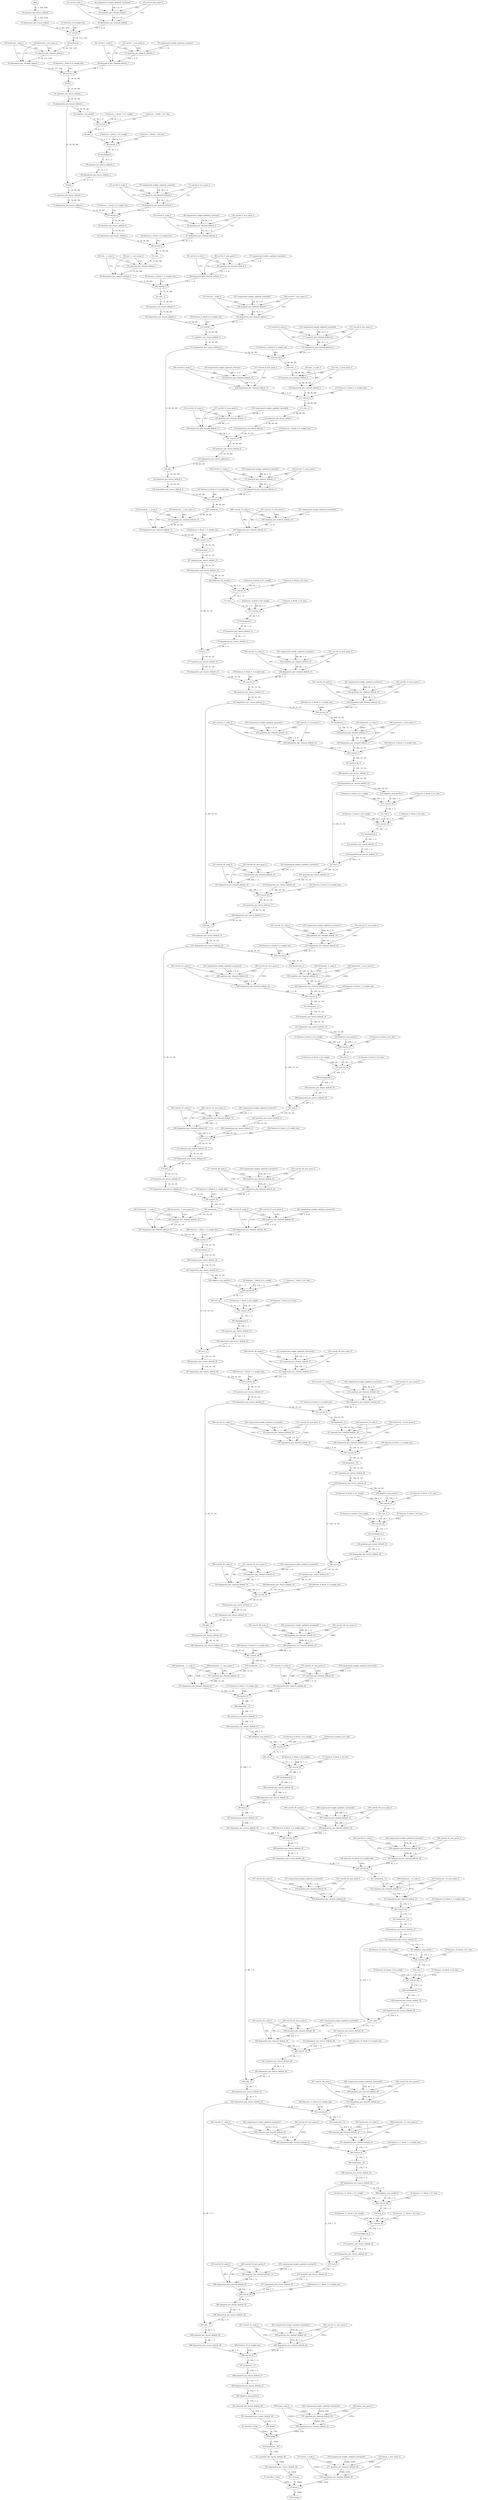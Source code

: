 strict digraph {
"0 features_1_block_1_fc1_weight" [id=0, type="get_attr"];
"1 features_1_block_1_fc1_bias" [id=1, type="get_attr"];
"2 features_1_block_1_fc2_weight" [id=2, type="get_attr"];
"3 features_1_block_1_fc2_bias" [id=3, type="get_attr"];
"4 features_4_block_2_fc1_weight" [id=4, type="get_attr"];
"5 features_4_block_2_fc1_bias" [id=5, type="get_attr"];
"6 features_4_block_2_fc2_weight" [id=6, type="get_attr"];
"7 features_4_block_2_fc2_bias" [id=7, type="get_attr"];
"8 features_5_block_2_fc1_weight" [id=8, type="get_attr"];
"9 features_5_block_2_fc1_bias" [id=9, type="get_attr"];
"10 features_5_block_2_fc2_weight" [id=10, type="get_attr"];
"11 features_5_block_2_fc2_bias" [id=11, type="get_attr"];
"12 features_6_block_2_fc1_weight" [id=12, type="get_attr"];
"13 features_6_block_2_fc1_bias" [id=13, type="get_attr"];
"14 features_6_block_2_fc2_weight" [id=14, type="get_attr"];
"15 features_6_block_2_fc2_bias" [id=15, type="get_attr"];
"16 features_7_block_2_fc1_weight" [id=16, type="get_attr"];
"17 features_7_block_2_fc1_bias" [id=17, type="get_attr"];
"18 features_7_block_2_fc2_weight" [id=18, type="get_attr"];
"19 features_7_block_2_fc2_bias" [id=19, type="get_attr"];
"20 features_8_block_2_fc1_weight" [id=20, type="get_attr"];
"21 features_8_block_2_fc1_bias" [id=21, type="get_attr"];
"22 features_8_block_2_fc2_weight" [id=22, type="get_attr"];
"23 features_8_block_2_fc2_bias" [id=23, type="get_attr"];
"24 features_9_block_2_fc1_weight" [id=24, type="get_attr"];
"25 features_9_block_2_fc1_bias" [id=25, type="get_attr"];
"26 features_9_block_2_fc2_weight" [id=26, type="get_attr"];
"27 features_9_block_2_fc2_bias" [id=27, type="get_attr"];
"28 features_10_block_2_fc1_weight" [id=28, type="get_attr"];
"29 features_10_block_2_fc1_bias" [id=29, type="get_attr"];
"30 features_10_block_2_fc2_weight" [id=30, type="get_attr"];
"31 features_10_block_2_fc2_bias" [id=31, type="get_attr"];
"32 features_11_block_2_fc1_weight" [id=32, type="get_attr"];
"33 features_11_block_2_fc1_bias" [id=33, type="get_attr"];
"34 features_11_block_2_fc2_weight" [id=34, type="get_attr"];
"35 features_11_block_2_fc2_bias" [id=35, type="get_attr"];
"36 classifier_0_bias" [id=36, type="get_attr"];
"37 classifier_3_bias" [id=37, type="get_attr"];
"38 x" [id=38, type=input];
"39 quantize_per_tensor_default" [id=39, type="quantize_per_tensor"];
"40 dequantize_per_tensor_default" [id=40, type="dequantize_per_tensor"];
"41 features_0_0_weight_bias" [id=41, type="get_attr"];
"42 conv2d_scale_0" [id=42, type="get_attr"];
"43 conv2d_zero_point_0" [id=43, type="get_attr"];
"44 compressed_weight_updated_constant0" [id=44, type="get_attr"];
"45 quantize_per_channel_default" [id=45, type="quantize_per_channel"];
"46 dequantize_per_channel_default" [id=46, type="dequantize_per_channel"];
"47 conv2d" [id=47, type=conv2d];
"48 hardswish__scale_0" [id=48, type="get_attr"];
"49 hardswish__zero_point_0" [id=49, type="get_attr"];
"50 hardswish_" [id=50, type="hardswish_"];
"51 quantize_per_channel_default_1" [id=51, type="quantize_per_channel"];
"52 dequantize_per_channel_default_1" [id=52, type="dequantize_per_channel"];
"53 features_1_block_0_0_weight_bias" [id=53, type="get_attr"];
"54 conv2d_1_scale_0" [id=54, type="get_attr"];
"55 conv2d_1_zero_point_0" [id=55, type="get_attr"];
"56 compressed_weight_updated_constant1" [id=56, type="get_attr"];
"57 quantize_per_channel_default_2" [id=57, type="quantize_per_channel"];
"58 dequantize_per_channel_default_2" [id=58, type="dequantize_per_channel"];
"59 conv2d_1" [id=59, type=conv2d];
"60 relu_" [id=60, type="relu_"];
"61 quantize_per_tensor_default_1" [id=61, type="quantize_per_tensor"];
"62 dequantize_per_tensor_default_1" [id=62, type="dequantize_per_tensor"];
"63 adaptive_avg_pool2d" [id=63, type="adaptive_avg_pool2d"];
"64 conv2d_2" [id=64, type=conv2d];
"65 relu" [id=65, type=relu];
"66 conv2d_3" [id=66, type=conv2d];
"67 hardsigmoid" [id=67, type=hardsigmoid];
"68 quantize_per_tensor_default_2" [id=68, type="quantize_per_tensor"];
"69 dequantize_per_tensor_default_2" [id=69, type="dequantize_per_tensor"];
"70 mul" [id=70, type=mul];
"71 quantize_per_tensor_default_3" [id=71, type="quantize_per_tensor"];
"72 dequantize_per_tensor_default_3" [id=72, type="dequantize_per_tensor"];
"73 features_1_block_2_0_weight_bias" [id=73, type="get_attr"];
"74 conv2d_4_scale_0" [id=74, type="get_attr"];
"75 conv2d_4_zero_point_0" [id=75, type="get_attr"];
"76 compressed_weight_updated_constant2" [id=76, type="get_attr"];
"77 quantize_per_channel_default_3" [id=77, type="quantize_per_channel"];
"78 dequantize_per_channel_default_3" [id=78, type="dequantize_per_channel"];
"79 conv2d_4" [id=79, type=conv2d];
"80 quantize_per_tensor_default_4" [id=80, type="quantize_per_tensor"];
"81 dequantize_per_tensor_default_4" [id=81, type="dequantize_per_tensor"];
"82 features_2_block_0_0_weight_bias" [id=82, type="get_attr"];
"83 conv2d_5_scale_0" [id=83, type="get_attr"];
"84 conv2d_5_zero_point_0" [id=84, type="get_attr"];
"85 compressed_weight_updated_constant3" [id=85, type="get_attr"];
"86 quantize_per_channel_default_4" [id=86, type="quantize_per_channel"];
"87 dequantize_per_channel_default_4" [id=87, type="dequantize_per_channel"];
"88 conv2d_5" [id=88, type=conv2d];
"89 relu__1_scale_0" [id=89, type="get_attr"];
"90 relu__1_zero_point_0" [id=90, type="get_attr"];
"91 relu__1" [id=91, type="relu_"];
"92 quantize_per_channel_default_5" [id=92, type="quantize_per_channel"];
"93 dequantize_per_channel_default_5" [id=93, type="dequantize_per_channel"];
"94 features_2_block_1_0_weight_bias" [id=94, type="get_attr"];
"95 conv2d_6_scale_0" [id=95, type="get_attr"];
"96 conv2d_6_zero_point_0" [id=96, type="get_attr"];
"97 compressed_weight_updated_constant4" [id=97, type="get_attr"];
"98 quantize_per_channel_default_6" [id=98, type="quantize_per_channel"];
"99 dequantize_per_channel_default_6" [id=99, type="dequantize_per_channel"];
"100 conv2d_6" [id=100, type=conv2d];
"101 relu__2" [id=101, type="relu_"];
"102 quantize_per_tensor_default_5" [id=102, type="quantize_per_tensor"];
"103 dequantize_per_tensor_default_5" [id=103, type="dequantize_per_tensor"];
"104 features_2_block_2_0_weight_bias" [id=104, type="get_attr"];
"105 conv2d_7_scale_0" [id=105, type="get_attr"];
"106 conv2d_7_zero_point_0" [id=106, type="get_attr"];
"107 compressed_weight_updated_constant5" [id=107, type="get_attr"];
"108 quantize_per_channel_default_7" [id=108, type="quantize_per_channel"];
"109 dequantize_per_channel_default_7" [id=109, type="dequantize_per_channel"];
"110 conv2d_7" [id=110, type=conv2d];
"111 quantize_per_tensor_default_6" [id=111, type="quantize_per_tensor"];
"112 dequantize_per_tensor_default_6" [id=112, type="dequantize_per_tensor"];
"113 features_3_block_0_0_weight_bias" [id=113, type="get_attr"];
"114 conv2d_8_scale_0" [id=114, type="get_attr"];
"115 conv2d_8_zero_point_0" [id=115, type="get_attr"];
"116 compressed_weight_updated_constant6" [id=116, type="get_attr"];
"117 quantize_per_channel_default_8" [id=117, type="quantize_per_channel"];
"118 dequantize_per_channel_default_8" [id=118, type="dequantize_per_channel"];
"119 conv2d_8" [id=119, type=conv2d];
"120 relu__3_scale_0" [id=120, type="get_attr"];
"121 relu__3_zero_point_0" [id=121, type="get_attr"];
"122 relu__3" [id=122, type="relu_"];
"123 quantize_per_channel_default_9" [id=123, type="quantize_per_channel"];
"124 dequantize_per_channel_default_9" [id=124, type="dequantize_per_channel"];
"125 features_3_block_1_0_weight_bias" [id=125, type="get_attr"];
"126 conv2d_9_scale_0" [id=126, type="get_attr"];
"127 conv2d_9_zero_point_0" [id=127, type="get_attr"];
"128 compressed_weight_updated_constant7" [id=128, type="get_attr"];
"129 quantize_per_channel_default_10" [id=129, type="quantize_per_channel"];
"130 dequantize_per_channel_default_10" [id=130, type="dequantize_per_channel"];
"131 conv2d_9" [id=131, type=conv2d];
"132 relu__4" [id=132, type="relu_"];
"133 quantize_per_tensor_default_7" [id=133, type="quantize_per_tensor"];
"134 dequantize_per_tensor_default_7" [id=134, type="dequantize_per_tensor"];
"135 features_3_block_2_0_weight_bias" [id=135, type="get_attr"];
"136 conv2d_10_scale_0" [id=136, type="get_attr"];
"137 conv2d_10_zero_point_0" [id=137, type="get_attr"];
"138 compressed_weight_updated_constant8" [id=138, type="get_attr"];
"139 quantize_per_channel_default_11" [id=139, type="quantize_per_channel"];
"140 dequantize_per_channel_default_11" [id=140, type="dequantize_per_channel"];
"141 conv2d_10" [id=141, type=conv2d];
"142 quantize_per_tensor_default_8" [id=142, type="quantize_per_tensor"];
"143 dequantize_per_tensor_default_8" [id=143, type="dequantize_per_tensor"];
"144 add_" [id=144, type="add_"];
"145 quantize_per_tensor_default_9" [id=145, type="quantize_per_tensor"];
"146 dequantize_per_tensor_default_9" [id=146, type="dequantize_per_tensor"];
"147 features_4_block_0_0_weight_bias" [id=147, type="get_attr"];
"148 conv2d_11_scale_0" [id=148, type="get_attr"];
"149 conv2d_11_zero_point_0" [id=149, type="get_attr"];
"150 compressed_weight_updated_constant9" [id=150, type="get_attr"];
"151 quantize_per_channel_default_12" [id=151, type="quantize_per_channel"];
"152 dequantize_per_channel_default_12" [id=152, type="dequantize_per_channel"];
"153 conv2d_11" [id=153, type=conv2d];
"154 hardswish__1_scale_0" [id=154, type="get_attr"];
"155 hardswish__1_zero_point_0" [id=155, type="get_attr"];
"156 hardswish__1" [id=156, type="hardswish_"];
"157 quantize_per_channel_default_13" [id=157, type="quantize_per_channel"];
"158 dequantize_per_channel_default_13" [id=158, type="dequantize_per_channel"];
"159 features_4_block_1_0_weight_bias" [id=159, type="get_attr"];
"160 conv2d_12_scale_0" [id=160, type="get_attr"];
"161 conv2d_12_zero_point_0" [id=161, type="get_attr"];
"162 compressed_weight_updated_constant10" [id=162, type="get_attr"];
"163 quantize_per_channel_default_14" [id=163, type="quantize_per_channel"];
"164 dequantize_per_channel_default_14" [id=164, type="dequantize_per_channel"];
"165 conv2d_12" [id=165, type=conv2d];
"166 hardswish__2" [id=166, type="hardswish_"];
"167 quantize_per_tensor_default_10" [id=167, type="quantize_per_tensor"];
"168 dequantize_per_tensor_default_10" [id=168, type="dequantize_per_tensor"];
"169 adaptive_avg_pool2d_1" [id=169, type="adaptive_avg_pool2d"];
"170 conv2d_13" [id=170, type=conv2d];
"171 relu_1" [id=171, type=relu];
"172 conv2d_14" [id=172, type=conv2d];
"173 hardsigmoid_1" [id=173, type=hardsigmoid];
"174 quantize_per_tensor_default_11" [id=174, type="quantize_per_tensor"];
"175 dequantize_per_tensor_default_11" [id=175, type="dequantize_per_tensor"];
"176 mul_1" [id=176, type=mul];
"177 quantize_per_tensor_default_12" [id=177, type="quantize_per_tensor"];
"178 dequantize_per_tensor_default_12" [id=178, type="dequantize_per_tensor"];
"179 features_4_block_3_0_weight_bias" [id=179, type="get_attr"];
"180 conv2d_15_scale_0" [id=180, type="get_attr"];
"181 conv2d_15_zero_point_0" [id=181, type="get_attr"];
"182 compressed_weight_updated_constant11" [id=182, type="get_attr"];
"183 quantize_per_channel_default_15" [id=183, type="quantize_per_channel"];
"184 dequantize_per_channel_default_15" [id=184, type="dequantize_per_channel"];
"185 conv2d_15" [id=185, type=conv2d];
"186 quantize_per_tensor_default_13" [id=186, type="quantize_per_tensor"];
"187 dequantize_per_tensor_default_13" [id=187, type="dequantize_per_tensor"];
"188 features_5_block_0_0_weight_bias" [id=188, type="get_attr"];
"189 conv2d_16_scale_0" [id=189, type="get_attr"];
"190 conv2d_16_zero_point_0" [id=190, type="get_attr"];
"191 compressed_weight_updated_constant12" [id=191, type="get_attr"];
"192 quantize_per_channel_default_16" [id=192, type="quantize_per_channel"];
"193 dequantize_per_channel_default_16" [id=193, type="dequantize_per_channel"];
"194 conv2d_16" [id=194, type=conv2d];
"195 hardswish__3_scale_0" [id=195, type="get_attr"];
"196 hardswish__3_zero_point_0" [id=196, type="get_attr"];
"197 hardswish__3" [id=197, type="hardswish_"];
"198 quantize_per_channel_default_17" [id=198, type="quantize_per_channel"];
"199 dequantize_per_channel_default_17" [id=199, type="dequantize_per_channel"];
"200 features_5_block_1_0_weight_bias" [id=200, type="get_attr"];
"201 conv2d_17_scale_0" [id=201, type="get_attr"];
"202 conv2d_17_zero_point_0" [id=202, type="get_attr"];
"203 compressed_weight_updated_constant13" [id=203, type="get_attr"];
"204 quantize_per_channel_default_18" [id=204, type="quantize_per_channel"];
"205 dequantize_per_channel_default_18" [id=205, type="dequantize_per_channel"];
"206 conv2d_17" [id=206, type=conv2d];
"207 hardswish__4" [id=207, type="hardswish_"];
"208 quantize_per_tensor_default_14" [id=208, type="quantize_per_tensor"];
"209 dequantize_per_tensor_default_14" [id=209, type="dequantize_per_tensor"];
"210 adaptive_avg_pool2d_2" [id=210, type="adaptive_avg_pool2d"];
"211 conv2d_18" [id=211, type=conv2d];
"212 relu_2" [id=212, type=relu];
"213 conv2d_19" [id=213, type=conv2d];
"214 hardsigmoid_2" [id=214, type=hardsigmoid];
"215 quantize_per_tensor_default_15" [id=215, type="quantize_per_tensor"];
"216 dequantize_per_tensor_default_15" [id=216, type="dequantize_per_tensor"];
"217 mul_2" [id=217, type=mul];
"218 quantize_per_tensor_default_16" [id=218, type="quantize_per_tensor"];
"219 dequantize_per_tensor_default_16" [id=219, type="dequantize_per_tensor"];
"220 features_5_block_3_0_weight_bias" [id=220, type="get_attr"];
"221 conv2d_20_scale_0" [id=221, type="get_attr"];
"222 conv2d_20_zero_point_0" [id=222, type="get_attr"];
"223 compressed_weight_updated_constant14" [id=223, type="get_attr"];
"224 quantize_per_channel_default_19" [id=224, type="quantize_per_channel"];
"225 dequantize_per_channel_default_19" [id=225, type="dequantize_per_channel"];
"226 conv2d_20" [id=226, type=conv2d];
"227 quantize_per_tensor_default_17" [id=227, type="quantize_per_tensor"];
"228 dequantize_per_tensor_default_17" [id=228, type="dequantize_per_tensor"];
"229 add__1" [id=229, type="add_"];
"230 quantize_per_tensor_default_18" [id=230, type="quantize_per_tensor"];
"231 dequantize_per_tensor_default_18" [id=231, type="dequantize_per_tensor"];
"232 features_6_block_0_0_weight_bias" [id=232, type="get_attr"];
"233 conv2d_21_scale_0" [id=233, type="get_attr"];
"234 conv2d_21_zero_point_0" [id=234, type="get_attr"];
"235 compressed_weight_updated_constant15" [id=235, type="get_attr"];
"236 quantize_per_channel_default_20" [id=236, type="quantize_per_channel"];
"237 dequantize_per_channel_default_20" [id=237, type="dequantize_per_channel"];
"238 conv2d_21" [id=238, type=conv2d];
"239 hardswish__5_scale_0" [id=239, type="get_attr"];
"240 hardswish__5_zero_point_0" [id=240, type="get_attr"];
"241 hardswish__5" [id=241, type="hardswish_"];
"242 quantize_per_channel_default_21" [id=242, type="quantize_per_channel"];
"243 dequantize_per_channel_default_21" [id=243, type="dequantize_per_channel"];
"244 features_6_block_1_0_weight_bias" [id=244, type="get_attr"];
"245 conv2d_22_scale_0" [id=245, type="get_attr"];
"246 conv2d_22_zero_point_0" [id=246, type="get_attr"];
"247 compressed_weight_updated_constant16" [id=247, type="get_attr"];
"248 quantize_per_channel_default_22" [id=248, type="quantize_per_channel"];
"249 dequantize_per_channel_default_22" [id=249, type="dequantize_per_channel"];
"250 conv2d_22" [id=250, type=conv2d];
"251 hardswish__6" [id=251, type="hardswish_"];
"252 quantize_per_tensor_default_19" [id=252, type="quantize_per_tensor"];
"253 dequantize_per_tensor_default_19" [id=253, type="dequantize_per_tensor"];
"254 adaptive_avg_pool2d_3" [id=254, type="adaptive_avg_pool2d"];
"255 conv2d_23" [id=255, type=conv2d];
"256 relu_3" [id=256, type=relu];
"257 conv2d_24" [id=257, type=conv2d];
"258 hardsigmoid_3" [id=258, type=hardsigmoid];
"259 quantize_per_tensor_default_20" [id=259, type="quantize_per_tensor"];
"260 dequantize_per_tensor_default_20" [id=260, type="dequantize_per_tensor"];
"261 mul_3" [id=261, type=mul];
"262 quantize_per_tensor_default_21" [id=262, type="quantize_per_tensor"];
"263 dequantize_per_tensor_default_21" [id=263, type="dequantize_per_tensor"];
"264 features_6_block_3_0_weight_bias" [id=264, type="get_attr"];
"265 conv2d_25_scale_0" [id=265, type="get_attr"];
"266 conv2d_25_zero_point_0" [id=266, type="get_attr"];
"267 compressed_weight_updated_constant17" [id=267, type="get_attr"];
"268 quantize_per_channel_default_23" [id=268, type="quantize_per_channel"];
"269 dequantize_per_channel_default_23" [id=269, type="dequantize_per_channel"];
"270 conv2d_25" [id=270, type=conv2d];
"271 quantize_per_tensor_default_22" [id=271, type="quantize_per_tensor"];
"272 dequantize_per_tensor_default_22" [id=272, type="dequantize_per_tensor"];
"273 add__2" [id=273, type="add_"];
"274 quantize_per_tensor_default_23" [id=274, type="quantize_per_tensor"];
"275 dequantize_per_tensor_default_23" [id=275, type="dequantize_per_tensor"];
"276 features_7_block_0_0_weight_bias" [id=276, type="get_attr"];
"277 conv2d_26_scale_0" [id=277, type="get_attr"];
"278 conv2d_26_zero_point_0" [id=278, type="get_attr"];
"279 compressed_weight_updated_constant18" [id=279, type="get_attr"];
"280 quantize_per_channel_default_24" [id=280, type="quantize_per_channel"];
"281 dequantize_per_channel_default_24" [id=281, type="dequantize_per_channel"];
"282 conv2d_26" [id=282, type=conv2d];
"283 hardswish__7_scale_0" [id=283, type="get_attr"];
"284 hardswish__7_zero_point_0" [id=284, type="get_attr"];
"285 hardswish__7" [id=285, type="hardswish_"];
"286 quantize_per_channel_default_25" [id=286, type="quantize_per_channel"];
"287 dequantize_per_channel_default_25" [id=287, type="dequantize_per_channel"];
"288 features_7_block_1_0_weight_bias" [id=288, type="get_attr"];
"289 conv2d_27_scale_0" [id=289, type="get_attr"];
"290 conv2d_27_zero_point_0" [id=290, type="get_attr"];
"291 compressed_weight_updated_constant19" [id=291, type="get_attr"];
"292 quantize_per_channel_default_26" [id=292, type="quantize_per_channel"];
"293 dequantize_per_channel_default_26" [id=293, type="dequantize_per_channel"];
"294 conv2d_27" [id=294, type=conv2d];
"295 hardswish__8" [id=295, type="hardswish_"];
"296 quantize_per_tensor_default_24" [id=296, type="quantize_per_tensor"];
"297 dequantize_per_tensor_default_24" [id=297, type="dequantize_per_tensor"];
"298 adaptive_avg_pool2d_4" [id=298, type="adaptive_avg_pool2d"];
"299 conv2d_28" [id=299, type=conv2d];
"300 relu_4" [id=300, type=relu];
"301 conv2d_29" [id=301, type=conv2d];
"302 hardsigmoid_4" [id=302, type=hardsigmoid];
"303 quantize_per_tensor_default_25" [id=303, type="quantize_per_tensor"];
"304 dequantize_per_tensor_default_25" [id=304, type="dequantize_per_tensor"];
"305 mul_4" [id=305, type=mul];
"306 quantize_per_tensor_default_26" [id=306, type="quantize_per_tensor"];
"307 dequantize_per_tensor_default_26" [id=307, type="dequantize_per_tensor"];
"308 features_7_block_3_0_weight_bias" [id=308, type="get_attr"];
"309 conv2d_30_scale_0" [id=309, type="get_attr"];
"310 conv2d_30_zero_point_0" [id=310, type="get_attr"];
"311 compressed_weight_updated_constant20" [id=311, type="get_attr"];
"312 quantize_per_channel_default_27" [id=312, type="quantize_per_channel"];
"313 dequantize_per_channel_default_27" [id=313, type="dequantize_per_channel"];
"314 conv2d_30" [id=314, type=conv2d];
"315 quantize_per_tensor_default_27" [id=315, type="quantize_per_tensor"];
"316 dequantize_per_tensor_default_27" [id=316, type="dequantize_per_tensor"];
"317 features_8_block_0_0_weight_bias" [id=317, type="get_attr"];
"318 conv2d_31_scale_0" [id=318, type="get_attr"];
"319 conv2d_31_zero_point_0" [id=319, type="get_attr"];
"320 compressed_weight_updated_constant21" [id=320, type="get_attr"];
"321 quantize_per_channel_default_28" [id=321, type="quantize_per_channel"];
"322 dequantize_per_channel_default_28" [id=322, type="dequantize_per_channel"];
"323 conv2d_31" [id=323, type=conv2d];
"324 hardswish__9_scale_0" [id=324, type="get_attr"];
"325 hardswish__9_zero_point_0" [id=325, type="get_attr"];
"326 hardswish__9" [id=326, type="hardswish_"];
"327 quantize_per_channel_default_29" [id=327, type="quantize_per_channel"];
"328 dequantize_per_channel_default_29" [id=328, type="dequantize_per_channel"];
"329 features_8_block_1_0_weight_bias" [id=329, type="get_attr"];
"330 conv2d_32_scale_0" [id=330, type="get_attr"];
"331 conv2d_32_zero_point_0" [id=331, type="get_attr"];
"332 compressed_weight_updated_constant22" [id=332, type="get_attr"];
"333 quantize_per_channel_default_30" [id=333, type="quantize_per_channel"];
"334 dequantize_per_channel_default_30" [id=334, type="dequantize_per_channel"];
"335 conv2d_32" [id=335, type=conv2d];
"336 hardswish__10" [id=336, type="hardswish_"];
"337 quantize_per_tensor_default_28" [id=337, type="quantize_per_tensor"];
"338 dequantize_per_tensor_default_28" [id=338, type="dequantize_per_tensor"];
"339 adaptive_avg_pool2d_5" [id=339, type="adaptive_avg_pool2d"];
"340 conv2d_33" [id=340, type=conv2d];
"341 relu_5" [id=341, type=relu];
"342 conv2d_34" [id=342, type=conv2d];
"343 hardsigmoid_5" [id=343, type=hardsigmoid];
"344 quantize_per_tensor_default_29" [id=344, type="quantize_per_tensor"];
"345 dequantize_per_tensor_default_29" [id=345, type="dequantize_per_tensor"];
"346 mul_5" [id=346, type=mul];
"347 quantize_per_tensor_default_30" [id=347, type="quantize_per_tensor"];
"348 dequantize_per_tensor_default_30" [id=348, type="dequantize_per_tensor"];
"349 features_8_block_3_0_weight_bias" [id=349, type="get_attr"];
"350 conv2d_35_scale_0" [id=350, type="get_attr"];
"351 conv2d_35_zero_point_0" [id=351, type="get_attr"];
"352 compressed_weight_updated_constant23" [id=352, type="get_attr"];
"353 quantize_per_channel_default_31" [id=353, type="quantize_per_channel"];
"354 dequantize_per_channel_default_31" [id=354, type="dequantize_per_channel"];
"355 conv2d_35" [id=355, type=conv2d];
"356 quantize_per_tensor_default_31" [id=356, type="quantize_per_tensor"];
"357 dequantize_per_tensor_default_31" [id=357, type="dequantize_per_tensor"];
"358 add__3" [id=358, type="add_"];
"359 quantize_per_tensor_default_32" [id=359, type="quantize_per_tensor"];
"360 dequantize_per_tensor_default_32" [id=360, type="dequantize_per_tensor"];
"361 features_9_block_0_0_weight_bias" [id=361, type="get_attr"];
"362 conv2d_36_scale_0" [id=362, type="get_attr"];
"363 conv2d_36_zero_point_0" [id=363, type="get_attr"];
"364 compressed_weight_updated_constant24" [id=364, type="get_attr"];
"365 quantize_per_channel_default_32" [id=365, type="quantize_per_channel"];
"366 dequantize_per_channel_default_32" [id=366, type="dequantize_per_channel"];
"367 conv2d_36" [id=367, type=conv2d];
"368 hardswish__11_scale_0" [id=368, type="get_attr"];
"369 hardswish__11_zero_point_0" [id=369, type="get_attr"];
"370 hardswish__11" [id=370, type="hardswish_"];
"371 quantize_per_channel_default_33" [id=371, type="quantize_per_channel"];
"372 dequantize_per_channel_default_33" [id=372, type="dequantize_per_channel"];
"373 features_9_block_1_0_weight_bias" [id=373, type="get_attr"];
"374 conv2d_37_scale_0" [id=374, type="get_attr"];
"375 conv2d_37_zero_point_0" [id=375, type="get_attr"];
"376 compressed_weight_updated_constant25" [id=376, type="get_attr"];
"377 quantize_per_channel_default_34" [id=377, type="quantize_per_channel"];
"378 dequantize_per_channel_default_34" [id=378, type="dequantize_per_channel"];
"379 conv2d_37" [id=379, type=conv2d];
"380 hardswish__12" [id=380, type="hardswish_"];
"381 quantize_per_tensor_default_33" [id=381, type="quantize_per_tensor"];
"382 dequantize_per_tensor_default_33" [id=382, type="dequantize_per_tensor"];
"383 adaptive_avg_pool2d_6" [id=383, type="adaptive_avg_pool2d"];
"384 conv2d_38" [id=384, type=conv2d];
"385 relu_6" [id=385, type=relu];
"386 conv2d_39" [id=386, type=conv2d];
"387 hardsigmoid_6" [id=387, type=hardsigmoid];
"388 quantize_per_tensor_default_34" [id=388, type="quantize_per_tensor"];
"389 dequantize_per_tensor_default_34" [id=389, type="dequantize_per_tensor"];
"390 mul_6" [id=390, type=mul];
"391 quantize_per_tensor_default_35" [id=391, type="quantize_per_tensor"];
"392 dequantize_per_tensor_default_35" [id=392, type="dequantize_per_tensor"];
"393 features_9_block_3_0_weight_bias" [id=393, type="get_attr"];
"394 conv2d_40_scale_0" [id=394, type="get_attr"];
"395 conv2d_40_zero_point_0" [id=395, type="get_attr"];
"396 compressed_weight_updated_constant26" [id=396, type="get_attr"];
"397 quantize_per_channel_default_35" [id=397, type="quantize_per_channel"];
"398 dequantize_per_channel_default_35" [id=398, type="dequantize_per_channel"];
"399 conv2d_40" [id=399, type=conv2d];
"400 quantize_per_tensor_default_36" [id=400, type="quantize_per_tensor"];
"401 dequantize_per_tensor_default_36" [id=401, type="dequantize_per_tensor"];
"402 features_10_block_0_0_weight_bias" [id=402, type="get_attr"];
"403 conv2d_41_scale_0" [id=403, type="get_attr"];
"404 conv2d_41_zero_point_0" [id=404, type="get_attr"];
"405 compressed_weight_updated_constant27" [id=405, type="get_attr"];
"406 quantize_per_channel_default_36" [id=406, type="quantize_per_channel"];
"407 dequantize_per_channel_default_36" [id=407, type="dequantize_per_channel"];
"408 conv2d_41" [id=408, type=conv2d];
"409 hardswish__13_scale_0" [id=409, type="get_attr"];
"410 hardswish__13_zero_point_0" [id=410, type="get_attr"];
"411 hardswish__13" [id=411, type="hardswish_"];
"412 quantize_per_channel_default_37" [id=412, type="quantize_per_channel"];
"413 dequantize_per_channel_default_37" [id=413, type="dequantize_per_channel"];
"414 features_10_block_1_0_weight_bias" [id=414, type="get_attr"];
"415 conv2d_42_scale_0" [id=415, type="get_attr"];
"416 conv2d_42_zero_point_0" [id=416, type="get_attr"];
"417 compressed_weight_updated_constant28" [id=417, type="get_attr"];
"418 quantize_per_channel_default_38" [id=418, type="quantize_per_channel"];
"419 dequantize_per_channel_default_38" [id=419, type="dequantize_per_channel"];
"420 conv2d_42" [id=420, type=conv2d];
"421 hardswish__14" [id=421, type="hardswish_"];
"422 quantize_per_tensor_default_37" [id=422, type="quantize_per_tensor"];
"423 dequantize_per_tensor_default_37" [id=423, type="dequantize_per_tensor"];
"424 adaptive_avg_pool2d_7" [id=424, type="adaptive_avg_pool2d"];
"425 conv2d_43" [id=425, type=conv2d];
"426 relu_7" [id=426, type=relu];
"427 conv2d_44" [id=427, type=conv2d];
"428 hardsigmoid_7" [id=428, type=hardsigmoid];
"429 quantize_per_tensor_default_38" [id=429, type="quantize_per_tensor"];
"430 dequantize_per_tensor_default_38" [id=430, type="dequantize_per_tensor"];
"431 mul_7" [id=431, type=mul];
"432 quantize_per_tensor_default_39" [id=432, type="quantize_per_tensor"];
"433 dequantize_per_tensor_default_39" [id=433, type="dequantize_per_tensor"];
"434 features_10_block_3_0_weight_bias" [id=434, type="get_attr"];
"435 conv2d_45_scale_0" [id=435, type="get_attr"];
"436 conv2d_45_zero_point_0" [id=436, type="get_attr"];
"437 compressed_weight_updated_constant29" [id=437, type="get_attr"];
"438 quantize_per_channel_default_39" [id=438, type="quantize_per_channel"];
"439 dequantize_per_channel_default_39" [id=439, type="dequantize_per_channel"];
"440 conv2d_45" [id=440, type=conv2d];
"441 quantize_per_tensor_default_40" [id=441, type="quantize_per_tensor"];
"442 dequantize_per_tensor_default_40" [id=442, type="dequantize_per_tensor"];
"443 add__4" [id=443, type="add_"];
"444 quantize_per_tensor_default_41" [id=444, type="quantize_per_tensor"];
"445 dequantize_per_tensor_default_41" [id=445, type="dequantize_per_tensor"];
"446 features_11_block_0_0_weight_bias" [id=446, type="get_attr"];
"447 conv2d_46_scale_0" [id=447, type="get_attr"];
"448 conv2d_46_zero_point_0" [id=448, type="get_attr"];
"449 compressed_weight_updated_constant30" [id=449, type="get_attr"];
"450 quantize_per_channel_default_40" [id=450, type="quantize_per_channel"];
"451 dequantize_per_channel_default_40" [id=451, type="dequantize_per_channel"];
"452 conv2d_46" [id=452, type=conv2d];
"453 hardswish__15_scale_0" [id=453, type="get_attr"];
"454 hardswish__15_zero_point_0" [id=454, type="get_attr"];
"455 hardswish__15" [id=455, type="hardswish_"];
"456 quantize_per_channel_default_41" [id=456, type="quantize_per_channel"];
"457 dequantize_per_channel_default_41" [id=457, type="dequantize_per_channel"];
"458 features_11_block_1_0_weight_bias" [id=458, type="get_attr"];
"459 conv2d_47_scale_0" [id=459, type="get_attr"];
"460 conv2d_47_zero_point_0" [id=460, type="get_attr"];
"461 compressed_weight_updated_constant31" [id=461, type="get_attr"];
"462 quantize_per_channel_default_42" [id=462, type="quantize_per_channel"];
"463 dequantize_per_channel_default_42" [id=463, type="dequantize_per_channel"];
"464 conv2d_47" [id=464, type=conv2d];
"465 hardswish__16" [id=465, type="hardswish_"];
"466 quantize_per_tensor_default_42" [id=466, type="quantize_per_tensor"];
"467 dequantize_per_tensor_default_42" [id=467, type="dequantize_per_tensor"];
"468 adaptive_avg_pool2d_8" [id=468, type="adaptive_avg_pool2d"];
"469 conv2d_48" [id=469, type=conv2d];
"470 relu_8" [id=470, type=relu];
"471 conv2d_49" [id=471, type=conv2d];
"472 hardsigmoid_8" [id=472, type=hardsigmoid];
"473 quantize_per_tensor_default_43" [id=473, type="quantize_per_tensor"];
"474 dequantize_per_tensor_default_43" [id=474, type="dequantize_per_tensor"];
"475 mul_8" [id=475, type=mul];
"476 quantize_per_tensor_default_44" [id=476, type="quantize_per_tensor"];
"477 dequantize_per_tensor_default_44" [id=477, type="dequantize_per_tensor"];
"478 features_11_block_3_0_weight_bias" [id=478, type="get_attr"];
"479 conv2d_50_scale_0" [id=479, type="get_attr"];
"480 conv2d_50_zero_point_0" [id=480, type="get_attr"];
"481 compressed_weight_updated_constant32" [id=481, type="get_attr"];
"482 quantize_per_channel_default_43" [id=482, type="quantize_per_channel"];
"483 dequantize_per_channel_default_43" [id=483, type="dequantize_per_channel"];
"484 conv2d_50" [id=484, type=conv2d];
"485 quantize_per_tensor_default_45" [id=485, type="quantize_per_tensor"];
"486 dequantize_per_tensor_default_45" [id=486, type="dequantize_per_tensor"];
"487 add__5" [id=487, type="add_"];
"488 quantize_per_tensor_default_46" [id=488, type="quantize_per_tensor"];
"489 dequantize_per_tensor_default_46" [id=489, type="dequantize_per_tensor"];
"490 features_12_0_weight_bias" [id=490, type="get_attr"];
"491 conv2d_51_scale_0" [id=491, type="get_attr"];
"492 conv2d_51_zero_point_0" [id=492, type="get_attr"];
"493 compressed_weight_updated_constant33" [id=493, type="get_attr"];
"494 quantize_per_channel_default_44" [id=494, type="quantize_per_channel"];
"495 dequantize_per_channel_default_44" [id=495, type="dequantize_per_channel"];
"496 conv2d_51" [id=496, type=conv2d];
"497 hardswish__17" [id=497, type="hardswish_"];
"498 quantize_per_tensor_default_47" [id=498, type="quantize_per_tensor"];
"499 dequantize_per_tensor_default_47" [id=499, type="dequantize_per_tensor"];
"500 adaptive_avg_pool2d_9" [id=500, type="adaptive_avg_pool2d"];
"501 quantize_per_tensor_default_48" [id=501, type="quantize_per_tensor"];
"502 dequantize_per_tensor_default_48" [id=502, type="dequantize_per_tensor"];
"503 flatten" [id=503, type=flatten];
"504 linear_scale_0" [id=504, type="get_attr"];
"505 linear_zero_point_0" [id=505, type="get_attr"];
"506 compressed_weight_updated_constant34" [id=506, type="get_attr"];
"507 quantize_per_channel_default_45" [id=507, type="quantize_per_channel"];
"508 dequantize_per_channel_default_45" [id=508, type="dequantize_per_channel"];
"509 linear" [id=509, type=linear];
"510 hardswish__18" [id=510, type="hardswish_"];
"511 quantize_per_tensor_default_49" [id=511, type="quantize_per_tensor"];
"512 dequantize_per_tensor_default_49" [id=512, type="dequantize_per_tensor"];
"513 dropout_" [id=513, type="dropout_"];
"514 linear_1_scale_0" [id=514, type="get_attr"];
"515 linear_1_zero_point_0" [id=515, type="get_attr"];
"516 compressed_weight_updated_constant35" [id=516, type="get_attr"];
"517 quantize_per_channel_default_46" [id=517, type="quantize_per_channel"];
"518 dequantize_per_channel_default_46" [id=518, type="dequantize_per_channel"];
"519 linear_1" [id=519, type=linear];
"520 output" [id=520, type=output];
"0 features_1_block_1_fc1_weight" -> "64 conv2d_2" [style=solid, label="(8, 16, 1, 1)"];
"1 features_1_block_1_fc1_bias" -> "64 conv2d_2" [style=solid, label="(8,)"];
"2 features_1_block_1_fc2_weight" -> "66 conv2d_3" [style=solid, label="(16, 8, 1, 1)"];
"3 features_1_block_1_fc2_bias" -> "66 conv2d_3" [style=solid, label="(16,)"];
"4 features_4_block_2_fc1_weight" -> "170 conv2d_13" [style=solid, label="(24, 96, 1, 1)"];
"5 features_4_block_2_fc1_bias" -> "170 conv2d_13" [style=solid, label="(24,)"];
"6 features_4_block_2_fc2_weight" -> "172 conv2d_14" [style=solid, label="(96, 24, 1, 1)"];
"7 features_4_block_2_fc2_bias" -> "172 conv2d_14" [style=solid, label="(96,)"];
"8 features_5_block_2_fc1_weight" -> "211 conv2d_18" [style=solid, label="(64, 240, 1, 1)"];
"9 features_5_block_2_fc1_bias" -> "211 conv2d_18" [style=solid, label="(64,)"];
"10 features_5_block_2_fc2_weight" -> "213 conv2d_19" [style=solid, label="(240, 64, 1, 1)"];
"11 features_5_block_2_fc2_bias" -> "213 conv2d_19" [style=solid, label="(240,)"];
"12 features_6_block_2_fc1_weight" -> "255 conv2d_23" [style=solid, label="(64, 240, 1, 1)"];
"13 features_6_block_2_fc1_bias" -> "255 conv2d_23" [style=solid, label="(64,)"];
"14 features_6_block_2_fc2_weight" -> "257 conv2d_24" [style=solid, label="(240, 64, 1, 1)"];
"15 features_6_block_2_fc2_bias" -> "257 conv2d_24" [style=solid, label="(240,)"];
"16 features_7_block_2_fc1_weight" -> "299 conv2d_28" [style=solid, label="(32, 120, 1, 1)"];
"17 features_7_block_2_fc1_bias" -> "299 conv2d_28" [style=solid, label="(32,)"];
"18 features_7_block_2_fc2_weight" -> "301 conv2d_29" [style=solid, label="(120, 32, 1, 1)"];
"19 features_7_block_2_fc2_bias" -> "301 conv2d_29" [style=solid, label="(120,)"];
"20 features_8_block_2_fc1_weight" -> "340 conv2d_33" [style=solid, label="(40, 144, 1, 1)"];
"21 features_8_block_2_fc1_bias" -> "340 conv2d_33" [style=solid, label="(40,)"];
"22 features_8_block_2_fc2_weight" -> "342 conv2d_34" [style=solid, label="(144, 40, 1, 1)"];
"23 features_8_block_2_fc2_bias" -> "342 conv2d_34" [style=solid, label="(144,)"];
"24 features_9_block_2_fc1_weight" -> "384 conv2d_38" [style=solid, label="(72, 288, 1, 1)"];
"25 features_9_block_2_fc1_bias" -> "384 conv2d_38" [style=solid, label="(72,)"];
"26 features_9_block_2_fc2_weight" -> "386 conv2d_39" [style=solid, label="(288, 72, 1, 1)"];
"27 features_9_block_2_fc2_bias" -> "386 conv2d_39" [style=solid, label="(288,)"];
"28 features_10_block_2_fc1_weight" -> "425 conv2d_43" [style=solid, label="(144, 576, 1, 1)"];
"29 features_10_block_2_fc1_bias" -> "425 conv2d_43" [style=solid, label="(144,)"];
"30 features_10_block_2_fc2_weight" -> "427 conv2d_44" [style=solid, label="(576, 144, 1, 1)"];
"31 features_10_block_2_fc2_bias" -> "427 conv2d_44" [style=solid, label="(576,)"];
"32 features_11_block_2_fc1_weight" -> "469 conv2d_48" [style=solid, label="(144, 576, 1, 1)"];
"33 features_11_block_2_fc1_bias" -> "469 conv2d_48" [style=solid, label="(144,)"];
"34 features_11_block_2_fc2_weight" -> "471 conv2d_49" [style=solid, label="(576, 144, 1, 1)"];
"35 features_11_block_2_fc2_bias" -> "471 conv2d_49" [style=solid, label="(576,)"];
"36 classifier_0_bias" -> "509 linear" [style=solid, label="(1024,)"];
"37 classifier_3_bias" -> "519 linear_1" [style=solid, label="(1000,)"];
"38 x" -> "39 quantize_per_tensor_default" [style=solid, label="(1, 3, 224, 224)"];
"39 quantize_per_tensor_default" -> "40 dequantize_per_tensor_default" [style=solid, label="(1, 3, 224, 224)"];
"40 dequantize_per_tensor_default" -> "47 conv2d" [style=solid, label="(1, 3, 224, 224)"];
"41 features_0_0_weight_bias" -> "47 conv2d" [style=solid, label="(16,)"];
"42 conv2d_scale_0" -> "45 quantize_per_channel_default" [style=solid, label="(16,)"];
"42 conv2d_scale_0" -> "46 dequantize_per_channel_default" [style=solid, label="(16,)"];
"43 conv2d_zero_point_0" -> "45 quantize_per_channel_default" [style=solid, label="(16,)"];
"43 conv2d_zero_point_0" -> "46 dequantize_per_channel_default" [style=solid, label="(16,)"];
"44 compressed_weight_updated_constant0" -> "45 quantize_per_channel_default" [style=solid, label="(16, 3, 3, 3)"];
"45 quantize_per_channel_default" -> "46 dequantize_per_channel_default" [style=solid, label="(16, 3, 3, 3)"];
"46 dequantize_per_channel_default" -> "47 conv2d" [style=solid, label="(16, 3, 3, 3)"];
"47 conv2d" -> "50 hardswish_" [style=solid, label="(1, 16, 112, 112)"];
"48 hardswish__scale_0" -> "51 quantize_per_channel_default_1" [style=solid, label="(16,)"];
"48 hardswish__scale_0" -> "52 dequantize_per_channel_default_1" [style=solid, label="(16,)"];
"49 hardswish__zero_point_0" -> "51 quantize_per_channel_default_1" [style=solid, label="(16,)"];
"49 hardswish__zero_point_0" -> "52 dequantize_per_channel_default_1" [style=solid, label="(16,)"];
"50 hardswish_" -> "51 quantize_per_channel_default_1" [style=solid, label="(1, 16, 112, 112)"];
"51 quantize_per_channel_default_1" -> "52 dequantize_per_channel_default_1" [style=solid, label="(1, 16, 112, 112)"];
"52 dequantize_per_channel_default_1" -> "59 conv2d_1" [style=solid, label="(1, 16, 112, 112)"];
"53 features_1_block_0_0_weight_bias" -> "59 conv2d_1" [style=solid, label="(16,)"];
"54 conv2d_1_scale_0" -> "57 quantize_per_channel_default_2" [style=solid, label="(16,)"];
"54 conv2d_1_scale_0" -> "58 dequantize_per_channel_default_2" [style=solid, label="(16,)"];
"55 conv2d_1_zero_point_0" -> "57 quantize_per_channel_default_2" [style=solid, label="(16,)"];
"55 conv2d_1_zero_point_0" -> "58 dequantize_per_channel_default_2" [style=solid, label="(16,)"];
"56 compressed_weight_updated_constant1" -> "57 quantize_per_channel_default_2" [style=solid, label="(16, 1, 3, 3)"];
"57 quantize_per_channel_default_2" -> "58 dequantize_per_channel_default_2" [style=solid, label="(16, 1, 3, 3)"];
"58 dequantize_per_channel_default_2" -> "59 conv2d_1" [style=solid, label="(16, 1, 3, 3)"];
"59 conv2d_1" -> "60 relu_" [style=solid, label="(1, 16, 56, 56)"];
"60 relu_" -> "61 quantize_per_tensor_default_1" [style=solid, label="(1, 16, 56, 56)"];
"61 quantize_per_tensor_default_1" -> "62 dequantize_per_tensor_default_1" [style=solid, label="(1, 16, 56, 56)"];
"62 dequantize_per_tensor_default_1" -> "63 adaptive_avg_pool2d" [style=solid, label="(1, 16, 56, 56)"];
"62 dequantize_per_tensor_default_1" -> "70 mul" [style=solid, label="(1, 16, 56, 56)"];
"63 adaptive_avg_pool2d" -> "64 conv2d_2" [style=solid, label="(1, 16, 1, 1)"];
"64 conv2d_2" -> "65 relu" [style=solid, label="(1, 8, 1, 1)"];
"65 relu" -> "66 conv2d_3" [style=solid, label="(1, 8, 1, 1)"];
"66 conv2d_3" -> "67 hardsigmoid" [style=solid, label="(1, 16, 1, 1)"];
"67 hardsigmoid" -> "68 quantize_per_tensor_default_2" [style=solid, label="(1, 16, 1, 1)"];
"68 quantize_per_tensor_default_2" -> "69 dequantize_per_tensor_default_2" [style=solid, label="(1, 16, 1, 1)"];
"69 dequantize_per_tensor_default_2" -> "70 mul" [style=solid, label="(1, 16, 1, 1)"];
"70 mul" -> "71 quantize_per_tensor_default_3" [style=solid, label="(1, 16, 56, 56)"];
"71 quantize_per_tensor_default_3" -> "72 dequantize_per_tensor_default_3" [style=solid, label="(1, 16, 56, 56)"];
"72 dequantize_per_tensor_default_3" -> "79 conv2d_4" [style=solid, label="(1, 16, 56, 56)"];
"73 features_1_block_2_0_weight_bias" -> "79 conv2d_4" [style=solid, label="(16,)"];
"74 conv2d_4_scale_0" -> "77 quantize_per_channel_default_3" [style=solid, label="(16,)"];
"74 conv2d_4_scale_0" -> "78 dequantize_per_channel_default_3" [style=solid, label="(16,)"];
"75 conv2d_4_zero_point_0" -> "77 quantize_per_channel_default_3" [style=solid, label="(16,)"];
"75 conv2d_4_zero_point_0" -> "78 dequantize_per_channel_default_3" [style=solid, label="(16,)"];
"76 compressed_weight_updated_constant2" -> "77 quantize_per_channel_default_3" [style=solid, label="(16, 16, 1, 1)"];
"77 quantize_per_channel_default_3" -> "78 dequantize_per_channel_default_3" [style=solid, label="(16, 16, 1, 1)"];
"78 dequantize_per_channel_default_3" -> "79 conv2d_4" [style=solid, label="(16, 16, 1, 1)"];
"79 conv2d_4" -> "80 quantize_per_tensor_default_4" [style=solid, label="(1, 16, 56, 56)"];
"80 quantize_per_tensor_default_4" -> "81 dequantize_per_tensor_default_4" [style=solid, label="(1, 16, 56, 56)"];
"81 dequantize_per_tensor_default_4" -> "88 conv2d_5" [style=solid, label="(1, 16, 56, 56)"];
"82 features_2_block_0_0_weight_bias" -> "88 conv2d_5" [style=solid, label="(72,)"];
"83 conv2d_5_scale_0" -> "86 quantize_per_channel_default_4" [style=solid, label="(72,)"];
"83 conv2d_5_scale_0" -> "87 dequantize_per_channel_default_4" [style=solid, label="(72,)"];
"84 conv2d_5_zero_point_0" -> "86 quantize_per_channel_default_4" [style=solid, label="(72,)"];
"84 conv2d_5_zero_point_0" -> "87 dequantize_per_channel_default_4" [style=solid, label="(72,)"];
"85 compressed_weight_updated_constant3" -> "86 quantize_per_channel_default_4" [style=solid, label="(72, 16, 1, 1)"];
"86 quantize_per_channel_default_4" -> "87 dequantize_per_channel_default_4" [style=solid, label="(72, 16, 1, 1)"];
"87 dequantize_per_channel_default_4" -> "88 conv2d_5" [style=solid, label="(72, 16, 1, 1)"];
"88 conv2d_5" -> "91 relu__1" [style=solid, label="(1, 72, 56, 56)"];
"89 relu__1_scale_0" -> "92 quantize_per_channel_default_5" [style=solid, label="(72,)"];
"89 relu__1_scale_0" -> "93 dequantize_per_channel_default_5" [style=solid, label="(72,)"];
"90 relu__1_zero_point_0" -> "92 quantize_per_channel_default_5" [style=solid, label="(72,)"];
"90 relu__1_zero_point_0" -> "93 dequantize_per_channel_default_5" [style=solid, label="(72,)"];
"91 relu__1" -> "92 quantize_per_channel_default_5" [style=solid, label="(1, 72, 56, 56)"];
"92 quantize_per_channel_default_5" -> "93 dequantize_per_channel_default_5" [style=solid, label="(1, 72, 56, 56)"];
"93 dequantize_per_channel_default_5" -> "100 conv2d_6" [style=solid, label="(1, 72, 56, 56)"];
"94 features_2_block_1_0_weight_bias" -> "100 conv2d_6" [style=solid, label="(72,)"];
"95 conv2d_6_scale_0" -> "98 quantize_per_channel_default_6" [style=solid, label="(72,)"];
"95 conv2d_6_scale_0" -> "99 dequantize_per_channel_default_6" [style=solid, label="(72,)"];
"96 conv2d_6_zero_point_0" -> "98 quantize_per_channel_default_6" [style=solid, label="(72,)"];
"96 conv2d_6_zero_point_0" -> "99 dequantize_per_channel_default_6" [style=solid, label="(72,)"];
"97 compressed_weight_updated_constant4" -> "98 quantize_per_channel_default_6" [style=solid, label="(72, 1, 3, 3)"];
"98 quantize_per_channel_default_6" -> "99 dequantize_per_channel_default_6" [style=solid, label="(72, 1, 3, 3)"];
"99 dequantize_per_channel_default_6" -> "100 conv2d_6" [style=solid, label="(72, 1, 3, 3)"];
"100 conv2d_6" -> "101 relu__2" [style=solid, label="(1, 72, 28, 28)"];
"101 relu__2" -> "102 quantize_per_tensor_default_5" [style=solid, label="(1, 72, 28, 28)"];
"102 quantize_per_tensor_default_5" -> "103 dequantize_per_tensor_default_5" [style=solid, label="(1, 72, 28, 28)"];
"103 dequantize_per_tensor_default_5" -> "110 conv2d_7" [style=solid, label="(1, 72, 28, 28)"];
"104 features_2_block_2_0_weight_bias" -> "110 conv2d_7" [style=solid, label="(24,)"];
"105 conv2d_7_scale_0" -> "108 quantize_per_channel_default_7" [style=solid, label="(24,)"];
"105 conv2d_7_scale_0" -> "109 dequantize_per_channel_default_7" [style=solid, label="(24,)"];
"106 conv2d_7_zero_point_0" -> "108 quantize_per_channel_default_7" [style=solid, label="(24,)"];
"106 conv2d_7_zero_point_0" -> "109 dequantize_per_channel_default_7" [style=solid, label="(24,)"];
"107 compressed_weight_updated_constant5" -> "108 quantize_per_channel_default_7" [style=solid, label="(24, 72, 1, 1)"];
"108 quantize_per_channel_default_7" -> "109 dequantize_per_channel_default_7" [style=solid, label="(24, 72, 1, 1)"];
"109 dequantize_per_channel_default_7" -> "110 conv2d_7" [style=solid, label="(24, 72, 1, 1)"];
"110 conv2d_7" -> "111 quantize_per_tensor_default_6" [style=solid, label="(1, 24, 28, 28)"];
"111 quantize_per_tensor_default_6" -> "112 dequantize_per_tensor_default_6" [style=solid, label="(1, 24, 28, 28)"];
"112 dequantize_per_tensor_default_6" -> "119 conv2d_8" [style=solid, label="(1, 24, 28, 28)"];
"112 dequantize_per_tensor_default_6" -> "144 add_" [style=solid, label="(1, 24, 28, 28)"];
"113 features_3_block_0_0_weight_bias" -> "119 conv2d_8" [style=solid, label="(88,)"];
"114 conv2d_8_scale_0" -> "117 quantize_per_channel_default_8" [style=solid, label="(88,)"];
"114 conv2d_8_scale_0" -> "118 dequantize_per_channel_default_8" [style=solid, label="(88,)"];
"115 conv2d_8_zero_point_0" -> "117 quantize_per_channel_default_8" [style=solid, label="(88,)"];
"115 conv2d_8_zero_point_0" -> "118 dequantize_per_channel_default_8" [style=solid, label="(88,)"];
"116 compressed_weight_updated_constant6" -> "117 quantize_per_channel_default_8" [style=solid, label="(88, 24, 1, 1)"];
"117 quantize_per_channel_default_8" -> "118 dequantize_per_channel_default_8" [style=solid, label="(88, 24, 1, 1)"];
"118 dequantize_per_channel_default_8" -> "119 conv2d_8" [style=solid, label="(88, 24, 1, 1)"];
"119 conv2d_8" -> "122 relu__3" [style=solid, label="(1, 88, 28, 28)"];
"120 relu__3_scale_0" -> "123 quantize_per_channel_default_9" [style=solid, label="(88,)"];
"120 relu__3_scale_0" -> "124 dequantize_per_channel_default_9" [style=solid, label="(88,)"];
"121 relu__3_zero_point_0" -> "123 quantize_per_channel_default_9" [style=solid, label="(88,)"];
"121 relu__3_zero_point_0" -> "124 dequantize_per_channel_default_9" [style=solid, label="(88,)"];
"122 relu__3" -> "123 quantize_per_channel_default_9" [style=solid, label="(1, 88, 28, 28)"];
"123 quantize_per_channel_default_9" -> "124 dequantize_per_channel_default_9" [style=solid, label="(1, 88, 28, 28)"];
"124 dequantize_per_channel_default_9" -> "131 conv2d_9" [style=solid, label="(1, 88, 28, 28)"];
"125 features_3_block_1_0_weight_bias" -> "131 conv2d_9" [style=solid, label="(88,)"];
"126 conv2d_9_scale_0" -> "129 quantize_per_channel_default_10" [style=solid, label="(88,)"];
"126 conv2d_9_scale_0" -> "130 dequantize_per_channel_default_10" [style=solid, label="(88,)"];
"127 conv2d_9_zero_point_0" -> "129 quantize_per_channel_default_10" [style=solid, label="(88,)"];
"127 conv2d_9_zero_point_0" -> "130 dequantize_per_channel_default_10" [style=solid, label="(88,)"];
"128 compressed_weight_updated_constant7" -> "129 quantize_per_channel_default_10" [style=solid, label="(88, 1, 3, 3)"];
"129 quantize_per_channel_default_10" -> "130 dequantize_per_channel_default_10" [style=solid, label="(88, 1, 3, 3)"];
"130 dequantize_per_channel_default_10" -> "131 conv2d_9" [style=solid, label="(88, 1, 3, 3)"];
"131 conv2d_9" -> "132 relu__4" [style=solid, label="(1, 88, 28, 28)"];
"132 relu__4" -> "133 quantize_per_tensor_default_7" [style=solid, label="(1, 88, 28, 28)"];
"133 quantize_per_tensor_default_7" -> "134 dequantize_per_tensor_default_7" [style=solid, label="(1, 88, 28, 28)"];
"134 dequantize_per_tensor_default_7" -> "141 conv2d_10" [style=solid, label="(1, 88, 28, 28)"];
"135 features_3_block_2_0_weight_bias" -> "141 conv2d_10" [style=solid, label="(24,)"];
"136 conv2d_10_scale_0" -> "139 quantize_per_channel_default_11" [style=solid, label="(24,)"];
"136 conv2d_10_scale_0" -> "140 dequantize_per_channel_default_11" [style=solid, label="(24,)"];
"137 conv2d_10_zero_point_0" -> "139 quantize_per_channel_default_11" [style=solid, label="(24,)"];
"137 conv2d_10_zero_point_0" -> "140 dequantize_per_channel_default_11" [style=solid, label="(24,)"];
"138 compressed_weight_updated_constant8" -> "139 quantize_per_channel_default_11" [style=solid, label="(24, 88, 1, 1)"];
"139 quantize_per_channel_default_11" -> "140 dequantize_per_channel_default_11" [style=solid, label="(24, 88, 1, 1)"];
"140 dequantize_per_channel_default_11" -> "141 conv2d_10" [style=solid, label="(24, 88, 1, 1)"];
"141 conv2d_10" -> "142 quantize_per_tensor_default_8" [style=solid, label="(1, 24, 28, 28)"];
"142 quantize_per_tensor_default_8" -> "143 dequantize_per_tensor_default_8" [style=solid, label="(1, 24, 28, 28)"];
"143 dequantize_per_tensor_default_8" -> "144 add_" [style=solid, label="(1, 24, 28, 28)"];
"144 add_" -> "145 quantize_per_tensor_default_9" [style=solid, label="(1, 24, 28, 28)"];
"145 quantize_per_tensor_default_9" -> "146 dequantize_per_tensor_default_9" [style=solid, label="(1, 24, 28, 28)"];
"146 dequantize_per_tensor_default_9" -> "153 conv2d_11" [style=solid, label="(1, 24, 28, 28)"];
"147 features_4_block_0_0_weight_bias" -> "153 conv2d_11" [style=solid, label="(96,)"];
"148 conv2d_11_scale_0" -> "151 quantize_per_channel_default_12" [style=solid, label="(96,)"];
"148 conv2d_11_scale_0" -> "152 dequantize_per_channel_default_12" [style=solid, label="(96,)"];
"149 conv2d_11_zero_point_0" -> "151 quantize_per_channel_default_12" [style=solid, label="(96,)"];
"149 conv2d_11_zero_point_0" -> "152 dequantize_per_channel_default_12" [style=solid, label="(96,)"];
"150 compressed_weight_updated_constant9" -> "151 quantize_per_channel_default_12" [style=solid, label="(96, 24, 1, 1)"];
"151 quantize_per_channel_default_12" -> "152 dequantize_per_channel_default_12" [style=solid, label="(96, 24, 1, 1)"];
"152 dequantize_per_channel_default_12" -> "153 conv2d_11" [style=solid, label="(96, 24, 1, 1)"];
"153 conv2d_11" -> "156 hardswish__1" [style=solid, label="(1, 96, 28, 28)"];
"154 hardswish__1_scale_0" -> "157 quantize_per_channel_default_13" [style=solid, label="(96,)"];
"154 hardswish__1_scale_0" -> "158 dequantize_per_channel_default_13" [style=solid, label="(96,)"];
"155 hardswish__1_zero_point_0" -> "157 quantize_per_channel_default_13" [style=solid, label="(96,)"];
"155 hardswish__1_zero_point_0" -> "158 dequantize_per_channel_default_13" [style=solid, label="(96,)"];
"156 hardswish__1" -> "157 quantize_per_channel_default_13" [style=solid, label="(1, 96, 28, 28)"];
"157 quantize_per_channel_default_13" -> "158 dequantize_per_channel_default_13" [style=solid, label="(1, 96, 28, 28)"];
"158 dequantize_per_channel_default_13" -> "165 conv2d_12" [style=solid, label="(1, 96, 28, 28)"];
"159 features_4_block_1_0_weight_bias" -> "165 conv2d_12" [style=solid, label="(96,)"];
"160 conv2d_12_scale_0" -> "163 quantize_per_channel_default_14" [style=solid, label="(96,)"];
"160 conv2d_12_scale_0" -> "164 dequantize_per_channel_default_14" [style=solid, label="(96,)"];
"161 conv2d_12_zero_point_0" -> "163 quantize_per_channel_default_14" [style=solid, label="(96,)"];
"161 conv2d_12_zero_point_0" -> "164 dequantize_per_channel_default_14" [style=solid, label="(96,)"];
"162 compressed_weight_updated_constant10" -> "163 quantize_per_channel_default_14" [style=solid, label="(96, 1, 5, 5)"];
"163 quantize_per_channel_default_14" -> "164 dequantize_per_channel_default_14" [style=solid, label="(96, 1, 5, 5)"];
"164 dequantize_per_channel_default_14" -> "165 conv2d_12" [style=solid, label="(96, 1, 5, 5)"];
"165 conv2d_12" -> "166 hardswish__2" [style=solid, label="(1, 96, 14, 14)"];
"166 hardswish__2" -> "167 quantize_per_tensor_default_10" [style=solid, label="(1, 96, 14, 14)"];
"167 quantize_per_tensor_default_10" -> "168 dequantize_per_tensor_default_10" [style=solid, label="(1, 96, 14, 14)"];
"168 dequantize_per_tensor_default_10" -> "169 adaptive_avg_pool2d_1" [style=solid, label="(1, 96, 14, 14)"];
"168 dequantize_per_tensor_default_10" -> "176 mul_1" [style=solid, label="(1, 96, 14, 14)"];
"169 adaptive_avg_pool2d_1" -> "170 conv2d_13" [style=solid, label="(1, 96, 1, 1)"];
"170 conv2d_13" -> "171 relu_1" [style=solid, label="(1, 24, 1, 1)"];
"171 relu_1" -> "172 conv2d_14" [style=solid, label="(1, 24, 1, 1)"];
"172 conv2d_14" -> "173 hardsigmoid_1" [style=solid, label="(1, 96, 1, 1)"];
"173 hardsigmoid_1" -> "174 quantize_per_tensor_default_11" [style=solid, label="(1, 96, 1, 1)"];
"174 quantize_per_tensor_default_11" -> "175 dequantize_per_tensor_default_11" [style=solid, label="(1, 96, 1, 1)"];
"175 dequantize_per_tensor_default_11" -> "176 mul_1" [style=solid, label="(1, 96, 1, 1)"];
"176 mul_1" -> "177 quantize_per_tensor_default_12" [style=solid, label="(1, 96, 14, 14)"];
"177 quantize_per_tensor_default_12" -> "178 dequantize_per_tensor_default_12" [style=solid, label="(1, 96, 14, 14)"];
"178 dequantize_per_tensor_default_12" -> "185 conv2d_15" [style=solid, label="(1, 96, 14, 14)"];
"179 features_4_block_3_0_weight_bias" -> "185 conv2d_15" [style=solid, label="(40,)"];
"180 conv2d_15_scale_0" -> "183 quantize_per_channel_default_15" [style=solid, label="(40,)"];
"180 conv2d_15_scale_0" -> "184 dequantize_per_channel_default_15" [style=solid, label="(40,)"];
"181 conv2d_15_zero_point_0" -> "183 quantize_per_channel_default_15" [style=solid, label="(40,)"];
"181 conv2d_15_zero_point_0" -> "184 dequantize_per_channel_default_15" [style=solid, label="(40,)"];
"182 compressed_weight_updated_constant11" -> "183 quantize_per_channel_default_15" [style=solid, label="(40, 96, 1, 1)"];
"183 quantize_per_channel_default_15" -> "184 dequantize_per_channel_default_15" [style=solid, label="(40, 96, 1, 1)"];
"184 dequantize_per_channel_default_15" -> "185 conv2d_15" [style=solid, label="(40, 96, 1, 1)"];
"185 conv2d_15" -> "186 quantize_per_tensor_default_13" [style=solid, label="(1, 40, 14, 14)"];
"186 quantize_per_tensor_default_13" -> "187 dequantize_per_tensor_default_13" [style=solid, label="(1, 40, 14, 14)"];
"187 dequantize_per_tensor_default_13" -> "194 conv2d_16" [style=solid, label="(1, 40, 14, 14)"];
"187 dequantize_per_tensor_default_13" -> "229 add__1" [style=solid, label="(1, 40, 14, 14)"];
"188 features_5_block_0_0_weight_bias" -> "194 conv2d_16" [style=solid, label="(240,)"];
"189 conv2d_16_scale_0" -> "192 quantize_per_channel_default_16" [style=solid, label="(240,)"];
"189 conv2d_16_scale_0" -> "193 dequantize_per_channel_default_16" [style=solid, label="(240,)"];
"190 conv2d_16_zero_point_0" -> "192 quantize_per_channel_default_16" [style=solid, label="(240,)"];
"190 conv2d_16_zero_point_0" -> "193 dequantize_per_channel_default_16" [style=solid, label="(240,)"];
"191 compressed_weight_updated_constant12" -> "192 quantize_per_channel_default_16" [style=solid, label="(240, 40, 1, 1)"];
"192 quantize_per_channel_default_16" -> "193 dequantize_per_channel_default_16" [style=solid, label="(240, 40, 1, 1)"];
"193 dequantize_per_channel_default_16" -> "194 conv2d_16" [style=solid, label="(240, 40, 1, 1)"];
"194 conv2d_16" -> "197 hardswish__3" [style=solid, label="(1, 240, 14, 14)"];
"195 hardswish__3_scale_0" -> "198 quantize_per_channel_default_17" [style=solid, label="(240,)"];
"195 hardswish__3_scale_0" -> "199 dequantize_per_channel_default_17" [style=solid, label="(240,)"];
"196 hardswish__3_zero_point_0" -> "198 quantize_per_channel_default_17" [style=solid, label="(240,)"];
"196 hardswish__3_zero_point_0" -> "199 dequantize_per_channel_default_17" [style=solid, label="(240,)"];
"197 hardswish__3" -> "198 quantize_per_channel_default_17" [style=solid, label="(1, 240, 14, 14)"];
"198 quantize_per_channel_default_17" -> "199 dequantize_per_channel_default_17" [style=solid, label="(1, 240, 14, 14)"];
"199 dequantize_per_channel_default_17" -> "206 conv2d_17" [style=solid, label="(1, 240, 14, 14)"];
"200 features_5_block_1_0_weight_bias" -> "206 conv2d_17" [style=solid, label="(240,)"];
"201 conv2d_17_scale_0" -> "204 quantize_per_channel_default_18" [style=solid, label="(240,)"];
"201 conv2d_17_scale_0" -> "205 dequantize_per_channel_default_18" [style=solid, label="(240,)"];
"202 conv2d_17_zero_point_0" -> "204 quantize_per_channel_default_18" [style=solid, label="(240,)"];
"202 conv2d_17_zero_point_0" -> "205 dequantize_per_channel_default_18" [style=solid, label="(240,)"];
"203 compressed_weight_updated_constant13" -> "204 quantize_per_channel_default_18" [style=solid, label="(240, 1, 5, 5)"];
"204 quantize_per_channel_default_18" -> "205 dequantize_per_channel_default_18" [style=solid, label="(240, 1, 5, 5)"];
"205 dequantize_per_channel_default_18" -> "206 conv2d_17" [style=solid, label="(240, 1, 5, 5)"];
"206 conv2d_17" -> "207 hardswish__4" [style=solid, label="(1, 240, 14, 14)"];
"207 hardswish__4" -> "208 quantize_per_tensor_default_14" [style=solid, label="(1, 240, 14, 14)"];
"208 quantize_per_tensor_default_14" -> "209 dequantize_per_tensor_default_14" [style=solid, label="(1, 240, 14, 14)"];
"209 dequantize_per_tensor_default_14" -> "210 adaptive_avg_pool2d_2" [style=solid, label="(1, 240, 14, 14)"];
"209 dequantize_per_tensor_default_14" -> "217 mul_2" [style=solid, label="(1, 240, 14, 14)"];
"210 adaptive_avg_pool2d_2" -> "211 conv2d_18" [style=solid, label="(1, 240, 1, 1)"];
"211 conv2d_18" -> "212 relu_2" [style=solid, label="(1, 64, 1, 1)"];
"212 relu_2" -> "213 conv2d_19" [style=solid, label="(1, 64, 1, 1)"];
"213 conv2d_19" -> "214 hardsigmoid_2" [style=solid, label="(1, 240, 1, 1)"];
"214 hardsigmoid_2" -> "215 quantize_per_tensor_default_15" [style=solid, label="(1, 240, 1, 1)"];
"215 quantize_per_tensor_default_15" -> "216 dequantize_per_tensor_default_15" [style=solid, label="(1, 240, 1, 1)"];
"216 dequantize_per_tensor_default_15" -> "217 mul_2" [style=solid, label="(1, 240, 1, 1)"];
"217 mul_2" -> "218 quantize_per_tensor_default_16" [style=solid, label="(1, 240, 14, 14)"];
"218 quantize_per_tensor_default_16" -> "219 dequantize_per_tensor_default_16" [style=solid, label="(1, 240, 14, 14)"];
"219 dequantize_per_tensor_default_16" -> "226 conv2d_20" [style=solid, label="(1, 240, 14, 14)"];
"220 features_5_block_3_0_weight_bias" -> "226 conv2d_20" [style=solid, label="(40,)"];
"221 conv2d_20_scale_0" -> "224 quantize_per_channel_default_19" [style=solid, label="(40,)"];
"221 conv2d_20_scale_0" -> "225 dequantize_per_channel_default_19" [style=solid, label="(40,)"];
"222 conv2d_20_zero_point_0" -> "224 quantize_per_channel_default_19" [style=solid, label="(40,)"];
"222 conv2d_20_zero_point_0" -> "225 dequantize_per_channel_default_19" [style=solid, label="(40,)"];
"223 compressed_weight_updated_constant14" -> "224 quantize_per_channel_default_19" [style=solid, label="(40, 240, 1, 1)"];
"224 quantize_per_channel_default_19" -> "225 dequantize_per_channel_default_19" [style=solid, label="(40, 240, 1, 1)"];
"225 dequantize_per_channel_default_19" -> "226 conv2d_20" [style=solid, label="(40, 240, 1, 1)"];
"226 conv2d_20" -> "227 quantize_per_tensor_default_17" [style=solid, label="(1, 40, 14, 14)"];
"227 quantize_per_tensor_default_17" -> "228 dequantize_per_tensor_default_17" [style=solid, label="(1, 40, 14, 14)"];
"228 dequantize_per_tensor_default_17" -> "229 add__1" [style=solid, label="(1, 40, 14, 14)"];
"229 add__1" -> "230 quantize_per_tensor_default_18" [style=solid, label="(1, 40, 14, 14)"];
"230 quantize_per_tensor_default_18" -> "231 dequantize_per_tensor_default_18" [style=solid, label="(1, 40, 14, 14)"];
"231 dequantize_per_tensor_default_18" -> "238 conv2d_21" [style=solid, label="(1, 40, 14, 14)"];
"231 dequantize_per_tensor_default_18" -> "273 add__2" [style=solid, label="(1, 40, 14, 14)"];
"232 features_6_block_0_0_weight_bias" -> "238 conv2d_21" [style=solid, label="(240,)"];
"233 conv2d_21_scale_0" -> "236 quantize_per_channel_default_20" [style=solid, label="(240,)"];
"233 conv2d_21_scale_0" -> "237 dequantize_per_channel_default_20" [style=solid, label="(240,)"];
"234 conv2d_21_zero_point_0" -> "236 quantize_per_channel_default_20" [style=solid, label="(240,)"];
"234 conv2d_21_zero_point_0" -> "237 dequantize_per_channel_default_20" [style=solid, label="(240,)"];
"235 compressed_weight_updated_constant15" -> "236 quantize_per_channel_default_20" [style=solid, label="(240, 40, 1, 1)"];
"236 quantize_per_channel_default_20" -> "237 dequantize_per_channel_default_20" [style=solid, label="(240, 40, 1, 1)"];
"237 dequantize_per_channel_default_20" -> "238 conv2d_21" [style=solid, label="(240, 40, 1, 1)"];
"238 conv2d_21" -> "241 hardswish__5" [style=solid, label="(1, 240, 14, 14)"];
"239 hardswish__5_scale_0" -> "242 quantize_per_channel_default_21" [style=solid, label="(240,)"];
"239 hardswish__5_scale_0" -> "243 dequantize_per_channel_default_21" [style=solid, label="(240,)"];
"240 hardswish__5_zero_point_0" -> "242 quantize_per_channel_default_21" [style=solid, label="(240,)"];
"240 hardswish__5_zero_point_0" -> "243 dequantize_per_channel_default_21" [style=solid, label="(240,)"];
"241 hardswish__5" -> "242 quantize_per_channel_default_21" [style=solid, label="(1, 240, 14, 14)"];
"242 quantize_per_channel_default_21" -> "243 dequantize_per_channel_default_21" [style=solid, label="(1, 240, 14, 14)"];
"243 dequantize_per_channel_default_21" -> "250 conv2d_22" [style=solid, label="(1, 240, 14, 14)"];
"244 features_6_block_1_0_weight_bias" -> "250 conv2d_22" [style=solid, label="(240,)"];
"245 conv2d_22_scale_0" -> "248 quantize_per_channel_default_22" [style=solid, label="(240,)"];
"245 conv2d_22_scale_0" -> "249 dequantize_per_channel_default_22" [style=solid, label="(240,)"];
"246 conv2d_22_zero_point_0" -> "248 quantize_per_channel_default_22" [style=solid, label="(240,)"];
"246 conv2d_22_zero_point_0" -> "249 dequantize_per_channel_default_22" [style=solid, label="(240,)"];
"247 compressed_weight_updated_constant16" -> "248 quantize_per_channel_default_22" [style=solid, label="(240, 1, 5, 5)"];
"248 quantize_per_channel_default_22" -> "249 dequantize_per_channel_default_22" [style=solid, label="(240, 1, 5, 5)"];
"249 dequantize_per_channel_default_22" -> "250 conv2d_22" [style=solid, label="(240, 1, 5, 5)"];
"250 conv2d_22" -> "251 hardswish__6" [style=solid, label="(1, 240, 14, 14)"];
"251 hardswish__6" -> "252 quantize_per_tensor_default_19" [style=solid, label="(1, 240, 14, 14)"];
"252 quantize_per_tensor_default_19" -> "253 dequantize_per_tensor_default_19" [style=solid, label="(1, 240, 14, 14)"];
"253 dequantize_per_tensor_default_19" -> "254 adaptive_avg_pool2d_3" [style=solid, label="(1, 240, 14, 14)"];
"253 dequantize_per_tensor_default_19" -> "261 mul_3" [style=solid, label="(1, 240, 14, 14)"];
"254 adaptive_avg_pool2d_3" -> "255 conv2d_23" [style=solid, label="(1, 240, 1, 1)"];
"255 conv2d_23" -> "256 relu_3" [style=solid, label="(1, 64, 1, 1)"];
"256 relu_3" -> "257 conv2d_24" [style=solid, label="(1, 64, 1, 1)"];
"257 conv2d_24" -> "258 hardsigmoid_3" [style=solid, label="(1, 240, 1, 1)"];
"258 hardsigmoid_3" -> "259 quantize_per_tensor_default_20" [style=solid, label="(1, 240, 1, 1)"];
"259 quantize_per_tensor_default_20" -> "260 dequantize_per_tensor_default_20" [style=solid, label="(1, 240, 1, 1)"];
"260 dequantize_per_tensor_default_20" -> "261 mul_3" [style=solid, label="(1, 240, 1, 1)"];
"261 mul_3" -> "262 quantize_per_tensor_default_21" [style=solid, label="(1, 240, 14, 14)"];
"262 quantize_per_tensor_default_21" -> "263 dequantize_per_tensor_default_21" [style=solid, label="(1, 240, 14, 14)"];
"263 dequantize_per_tensor_default_21" -> "270 conv2d_25" [style=solid, label="(1, 240, 14, 14)"];
"264 features_6_block_3_0_weight_bias" -> "270 conv2d_25" [style=solid, label="(40,)"];
"265 conv2d_25_scale_0" -> "268 quantize_per_channel_default_23" [style=solid, label="(40,)"];
"265 conv2d_25_scale_0" -> "269 dequantize_per_channel_default_23" [style=solid, label="(40,)"];
"266 conv2d_25_zero_point_0" -> "268 quantize_per_channel_default_23" [style=solid, label="(40,)"];
"266 conv2d_25_zero_point_0" -> "269 dequantize_per_channel_default_23" [style=solid, label="(40,)"];
"267 compressed_weight_updated_constant17" -> "268 quantize_per_channel_default_23" [style=solid, label="(40, 240, 1, 1)"];
"268 quantize_per_channel_default_23" -> "269 dequantize_per_channel_default_23" [style=solid, label="(40, 240, 1, 1)"];
"269 dequantize_per_channel_default_23" -> "270 conv2d_25" [style=solid, label="(40, 240, 1, 1)"];
"270 conv2d_25" -> "271 quantize_per_tensor_default_22" [style=solid, label="(1, 40, 14, 14)"];
"271 quantize_per_tensor_default_22" -> "272 dequantize_per_tensor_default_22" [style=solid, label="(1, 40, 14, 14)"];
"272 dequantize_per_tensor_default_22" -> "273 add__2" [style=solid, label="(1, 40, 14, 14)"];
"273 add__2" -> "274 quantize_per_tensor_default_23" [style=solid, label="(1, 40, 14, 14)"];
"274 quantize_per_tensor_default_23" -> "275 dequantize_per_tensor_default_23" [style=solid, label="(1, 40, 14, 14)"];
"275 dequantize_per_tensor_default_23" -> "282 conv2d_26" [style=solid, label="(1, 40, 14, 14)"];
"276 features_7_block_0_0_weight_bias" -> "282 conv2d_26" [style=solid, label="(120,)"];
"277 conv2d_26_scale_0" -> "280 quantize_per_channel_default_24" [style=solid, label="(120,)"];
"277 conv2d_26_scale_0" -> "281 dequantize_per_channel_default_24" [style=solid, label="(120,)"];
"278 conv2d_26_zero_point_0" -> "280 quantize_per_channel_default_24" [style=solid, label="(120,)"];
"278 conv2d_26_zero_point_0" -> "281 dequantize_per_channel_default_24" [style=solid, label="(120,)"];
"279 compressed_weight_updated_constant18" -> "280 quantize_per_channel_default_24" [style=solid, label="(120, 40, 1, 1)"];
"280 quantize_per_channel_default_24" -> "281 dequantize_per_channel_default_24" [style=solid, label="(120, 40, 1, 1)"];
"281 dequantize_per_channel_default_24" -> "282 conv2d_26" [style=solid, label="(120, 40, 1, 1)"];
"282 conv2d_26" -> "285 hardswish__7" [style=solid, label="(1, 120, 14, 14)"];
"283 hardswish__7_scale_0" -> "286 quantize_per_channel_default_25" [style=solid, label="(120,)"];
"283 hardswish__7_scale_0" -> "287 dequantize_per_channel_default_25" [style=solid, label="(120,)"];
"284 hardswish__7_zero_point_0" -> "286 quantize_per_channel_default_25" [style=solid, label="(120,)"];
"284 hardswish__7_zero_point_0" -> "287 dequantize_per_channel_default_25" [style=solid, label="(120,)"];
"285 hardswish__7" -> "286 quantize_per_channel_default_25" [style=solid, label="(1, 120, 14, 14)"];
"286 quantize_per_channel_default_25" -> "287 dequantize_per_channel_default_25" [style=solid, label="(1, 120, 14, 14)"];
"287 dequantize_per_channel_default_25" -> "294 conv2d_27" [style=solid, label="(1, 120, 14, 14)"];
"288 features_7_block_1_0_weight_bias" -> "294 conv2d_27" [style=solid, label="(120,)"];
"289 conv2d_27_scale_0" -> "292 quantize_per_channel_default_26" [style=solid, label="(120,)"];
"289 conv2d_27_scale_0" -> "293 dequantize_per_channel_default_26" [style=solid, label="(120,)"];
"290 conv2d_27_zero_point_0" -> "292 quantize_per_channel_default_26" [style=solid, label="(120,)"];
"290 conv2d_27_zero_point_0" -> "293 dequantize_per_channel_default_26" [style=solid, label="(120,)"];
"291 compressed_weight_updated_constant19" -> "292 quantize_per_channel_default_26" [style=solid, label="(120, 1, 5, 5)"];
"292 quantize_per_channel_default_26" -> "293 dequantize_per_channel_default_26" [style=solid, label="(120, 1, 5, 5)"];
"293 dequantize_per_channel_default_26" -> "294 conv2d_27" [style=solid, label="(120, 1, 5, 5)"];
"294 conv2d_27" -> "295 hardswish__8" [style=solid, label="(1, 120, 14, 14)"];
"295 hardswish__8" -> "296 quantize_per_tensor_default_24" [style=solid, label="(1, 120, 14, 14)"];
"296 quantize_per_tensor_default_24" -> "297 dequantize_per_tensor_default_24" [style=solid, label="(1, 120, 14, 14)"];
"297 dequantize_per_tensor_default_24" -> "298 adaptive_avg_pool2d_4" [style=solid, label="(1, 120, 14, 14)"];
"297 dequantize_per_tensor_default_24" -> "305 mul_4" [style=solid, label="(1, 120, 14, 14)"];
"298 adaptive_avg_pool2d_4" -> "299 conv2d_28" [style=solid, label="(1, 120, 1, 1)"];
"299 conv2d_28" -> "300 relu_4" [style=solid, label="(1, 32, 1, 1)"];
"300 relu_4" -> "301 conv2d_29" [style=solid, label="(1, 32, 1, 1)"];
"301 conv2d_29" -> "302 hardsigmoid_4" [style=solid, label="(1, 120, 1, 1)"];
"302 hardsigmoid_4" -> "303 quantize_per_tensor_default_25" [style=solid, label="(1, 120, 1, 1)"];
"303 quantize_per_tensor_default_25" -> "304 dequantize_per_tensor_default_25" [style=solid, label="(1, 120, 1, 1)"];
"304 dequantize_per_tensor_default_25" -> "305 mul_4" [style=solid, label="(1, 120, 1, 1)"];
"305 mul_4" -> "306 quantize_per_tensor_default_26" [style=solid, label="(1, 120, 14, 14)"];
"306 quantize_per_tensor_default_26" -> "307 dequantize_per_tensor_default_26" [style=solid, label="(1, 120, 14, 14)"];
"307 dequantize_per_tensor_default_26" -> "314 conv2d_30" [style=solid, label="(1, 120, 14, 14)"];
"308 features_7_block_3_0_weight_bias" -> "314 conv2d_30" [style=solid, label="(48,)"];
"309 conv2d_30_scale_0" -> "312 quantize_per_channel_default_27" [style=solid, label="(48,)"];
"309 conv2d_30_scale_0" -> "313 dequantize_per_channel_default_27" [style=solid, label="(48,)"];
"310 conv2d_30_zero_point_0" -> "312 quantize_per_channel_default_27" [style=solid, label="(48,)"];
"310 conv2d_30_zero_point_0" -> "313 dequantize_per_channel_default_27" [style=solid, label="(48,)"];
"311 compressed_weight_updated_constant20" -> "312 quantize_per_channel_default_27" [style=solid, label="(48, 120, 1, 1)"];
"312 quantize_per_channel_default_27" -> "313 dequantize_per_channel_default_27" [style=solid, label="(48, 120, 1, 1)"];
"313 dequantize_per_channel_default_27" -> "314 conv2d_30" [style=solid, label="(48, 120, 1, 1)"];
"314 conv2d_30" -> "315 quantize_per_tensor_default_27" [style=solid, label="(1, 48, 14, 14)"];
"315 quantize_per_tensor_default_27" -> "316 dequantize_per_tensor_default_27" [style=solid, label="(1, 48, 14, 14)"];
"316 dequantize_per_tensor_default_27" -> "323 conv2d_31" [style=solid, label="(1, 48, 14, 14)"];
"316 dequantize_per_tensor_default_27" -> "358 add__3" [style=solid, label="(1, 48, 14, 14)"];
"317 features_8_block_0_0_weight_bias" -> "323 conv2d_31" [style=solid, label="(144,)"];
"318 conv2d_31_scale_0" -> "321 quantize_per_channel_default_28" [style=solid, label="(144,)"];
"318 conv2d_31_scale_0" -> "322 dequantize_per_channel_default_28" [style=solid, label="(144,)"];
"319 conv2d_31_zero_point_0" -> "321 quantize_per_channel_default_28" [style=solid, label="(144,)"];
"319 conv2d_31_zero_point_0" -> "322 dequantize_per_channel_default_28" [style=solid, label="(144,)"];
"320 compressed_weight_updated_constant21" -> "321 quantize_per_channel_default_28" [style=solid, label="(144, 48, 1, 1)"];
"321 quantize_per_channel_default_28" -> "322 dequantize_per_channel_default_28" [style=solid, label="(144, 48, 1, 1)"];
"322 dequantize_per_channel_default_28" -> "323 conv2d_31" [style=solid, label="(144, 48, 1, 1)"];
"323 conv2d_31" -> "326 hardswish__9" [style=solid, label="(1, 144, 14, 14)"];
"324 hardswish__9_scale_0" -> "327 quantize_per_channel_default_29" [style=solid, label="(144,)"];
"324 hardswish__9_scale_0" -> "328 dequantize_per_channel_default_29" [style=solid, label="(144,)"];
"325 hardswish__9_zero_point_0" -> "327 quantize_per_channel_default_29" [style=solid, label="(144,)"];
"325 hardswish__9_zero_point_0" -> "328 dequantize_per_channel_default_29" [style=solid, label="(144,)"];
"326 hardswish__9" -> "327 quantize_per_channel_default_29" [style=solid, label="(1, 144, 14, 14)"];
"327 quantize_per_channel_default_29" -> "328 dequantize_per_channel_default_29" [style=solid, label="(1, 144, 14, 14)"];
"328 dequantize_per_channel_default_29" -> "335 conv2d_32" [style=solid, label="(1, 144, 14, 14)"];
"329 features_8_block_1_0_weight_bias" -> "335 conv2d_32" [style=solid, label="(144,)"];
"330 conv2d_32_scale_0" -> "333 quantize_per_channel_default_30" [style=solid, label="(144,)"];
"330 conv2d_32_scale_0" -> "334 dequantize_per_channel_default_30" [style=solid, label="(144,)"];
"331 conv2d_32_zero_point_0" -> "333 quantize_per_channel_default_30" [style=solid, label="(144,)"];
"331 conv2d_32_zero_point_0" -> "334 dequantize_per_channel_default_30" [style=solid, label="(144,)"];
"332 compressed_weight_updated_constant22" -> "333 quantize_per_channel_default_30" [style=solid, label="(144, 1, 5, 5)"];
"333 quantize_per_channel_default_30" -> "334 dequantize_per_channel_default_30" [style=solid, label="(144, 1, 5, 5)"];
"334 dequantize_per_channel_default_30" -> "335 conv2d_32" [style=solid, label="(144, 1, 5, 5)"];
"335 conv2d_32" -> "336 hardswish__10" [style=solid, label="(1, 144, 14, 14)"];
"336 hardswish__10" -> "337 quantize_per_tensor_default_28" [style=solid, label="(1, 144, 14, 14)"];
"337 quantize_per_tensor_default_28" -> "338 dequantize_per_tensor_default_28" [style=solid, label="(1, 144, 14, 14)"];
"338 dequantize_per_tensor_default_28" -> "339 adaptive_avg_pool2d_5" [style=solid, label="(1, 144, 14, 14)"];
"338 dequantize_per_tensor_default_28" -> "346 mul_5" [style=solid, label="(1, 144, 14, 14)"];
"339 adaptive_avg_pool2d_5" -> "340 conv2d_33" [style=solid, label="(1, 144, 1, 1)"];
"340 conv2d_33" -> "341 relu_5" [style=solid, label="(1, 40, 1, 1)"];
"341 relu_5" -> "342 conv2d_34" [style=solid, label="(1, 40, 1, 1)"];
"342 conv2d_34" -> "343 hardsigmoid_5" [style=solid, label="(1, 144, 1, 1)"];
"343 hardsigmoid_5" -> "344 quantize_per_tensor_default_29" [style=solid, label="(1, 144, 1, 1)"];
"344 quantize_per_tensor_default_29" -> "345 dequantize_per_tensor_default_29" [style=solid, label="(1, 144, 1, 1)"];
"345 dequantize_per_tensor_default_29" -> "346 mul_5" [style=solid, label="(1, 144, 1, 1)"];
"346 mul_5" -> "347 quantize_per_tensor_default_30" [style=solid, label="(1, 144, 14, 14)"];
"347 quantize_per_tensor_default_30" -> "348 dequantize_per_tensor_default_30" [style=solid, label="(1, 144, 14, 14)"];
"348 dequantize_per_tensor_default_30" -> "355 conv2d_35" [style=solid, label="(1, 144, 14, 14)"];
"349 features_8_block_3_0_weight_bias" -> "355 conv2d_35" [style=solid, label="(48,)"];
"350 conv2d_35_scale_0" -> "353 quantize_per_channel_default_31" [style=solid, label="(48,)"];
"350 conv2d_35_scale_0" -> "354 dequantize_per_channel_default_31" [style=solid, label="(48,)"];
"351 conv2d_35_zero_point_0" -> "353 quantize_per_channel_default_31" [style=solid, label="(48,)"];
"351 conv2d_35_zero_point_0" -> "354 dequantize_per_channel_default_31" [style=solid, label="(48,)"];
"352 compressed_weight_updated_constant23" -> "353 quantize_per_channel_default_31" [style=solid, label="(48, 144, 1, 1)"];
"353 quantize_per_channel_default_31" -> "354 dequantize_per_channel_default_31" [style=solid, label="(48, 144, 1, 1)"];
"354 dequantize_per_channel_default_31" -> "355 conv2d_35" [style=solid, label="(48, 144, 1, 1)"];
"355 conv2d_35" -> "356 quantize_per_tensor_default_31" [style=solid, label="(1, 48, 14, 14)"];
"356 quantize_per_tensor_default_31" -> "357 dequantize_per_tensor_default_31" [style=solid, label="(1, 48, 14, 14)"];
"357 dequantize_per_tensor_default_31" -> "358 add__3" [style=solid, label="(1, 48, 14, 14)"];
"358 add__3" -> "359 quantize_per_tensor_default_32" [style=solid, label="(1, 48, 14, 14)"];
"359 quantize_per_tensor_default_32" -> "360 dequantize_per_tensor_default_32" [style=solid, label="(1, 48, 14, 14)"];
"360 dequantize_per_tensor_default_32" -> "367 conv2d_36" [style=solid, label="(1, 48, 14, 14)"];
"361 features_9_block_0_0_weight_bias" -> "367 conv2d_36" [style=solid, label="(288,)"];
"362 conv2d_36_scale_0" -> "365 quantize_per_channel_default_32" [style=solid, label="(288,)"];
"362 conv2d_36_scale_0" -> "366 dequantize_per_channel_default_32" [style=solid, label="(288,)"];
"363 conv2d_36_zero_point_0" -> "365 quantize_per_channel_default_32" [style=solid, label="(288,)"];
"363 conv2d_36_zero_point_0" -> "366 dequantize_per_channel_default_32" [style=solid, label="(288,)"];
"364 compressed_weight_updated_constant24" -> "365 quantize_per_channel_default_32" [style=solid, label="(288, 48, 1, 1)"];
"365 quantize_per_channel_default_32" -> "366 dequantize_per_channel_default_32" [style=solid, label="(288, 48, 1, 1)"];
"366 dequantize_per_channel_default_32" -> "367 conv2d_36" [style=solid, label="(288, 48, 1, 1)"];
"367 conv2d_36" -> "370 hardswish__11" [style=solid, label="(1, 288, 14, 14)"];
"368 hardswish__11_scale_0" -> "371 quantize_per_channel_default_33" [style=solid, label="(288,)"];
"368 hardswish__11_scale_0" -> "372 dequantize_per_channel_default_33" [style=solid, label="(288,)"];
"369 hardswish__11_zero_point_0" -> "371 quantize_per_channel_default_33" [style=solid, label="(288,)"];
"369 hardswish__11_zero_point_0" -> "372 dequantize_per_channel_default_33" [style=solid, label="(288,)"];
"370 hardswish__11" -> "371 quantize_per_channel_default_33" [style=solid, label="(1, 288, 14, 14)"];
"371 quantize_per_channel_default_33" -> "372 dequantize_per_channel_default_33" [style=solid, label="(1, 288, 14, 14)"];
"372 dequantize_per_channel_default_33" -> "379 conv2d_37" [style=solid, label="(1, 288, 14, 14)"];
"373 features_9_block_1_0_weight_bias" -> "379 conv2d_37" [style=solid, label="(288,)"];
"374 conv2d_37_scale_0" -> "377 quantize_per_channel_default_34" [style=solid, label="(288,)"];
"374 conv2d_37_scale_0" -> "378 dequantize_per_channel_default_34" [style=solid, label="(288,)"];
"375 conv2d_37_zero_point_0" -> "377 quantize_per_channel_default_34" [style=solid, label="(288,)"];
"375 conv2d_37_zero_point_0" -> "378 dequantize_per_channel_default_34" [style=solid, label="(288,)"];
"376 compressed_weight_updated_constant25" -> "377 quantize_per_channel_default_34" [style=solid, label="(288, 1, 5, 5)"];
"377 quantize_per_channel_default_34" -> "378 dequantize_per_channel_default_34" [style=solid, label="(288, 1, 5, 5)"];
"378 dequantize_per_channel_default_34" -> "379 conv2d_37" [style=solid, label="(288, 1, 5, 5)"];
"379 conv2d_37" -> "380 hardswish__12" [style=solid, label="(1, 288, 7, 7)"];
"380 hardswish__12" -> "381 quantize_per_tensor_default_33" [style=solid, label="(1, 288, 7, 7)"];
"381 quantize_per_tensor_default_33" -> "382 dequantize_per_tensor_default_33" [style=solid, label="(1, 288, 7, 7)"];
"382 dequantize_per_tensor_default_33" -> "383 adaptive_avg_pool2d_6" [style=solid, label="(1, 288, 7, 7)"];
"382 dequantize_per_tensor_default_33" -> "390 mul_6" [style=solid, label="(1, 288, 7, 7)"];
"383 adaptive_avg_pool2d_6" -> "384 conv2d_38" [style=solid, label="(1, 288, 1, 1)"];
"384 conv2d_38" -> "385 relu_6" [style=solid, label="(1, 72, 1, 1)"];
"385 relu_6" -> "386 conv2d_39" [style=solid, label="(1, 72, 1, 1)"];
"386 conv2d_39" -> "387 hardsigmoid_6" [style=solid, label="(1, 288, 1, 1)"];
"387 hardsigmoid_6" -> "388 quantize_per_tensor_default_34" [style=solid, label="(1, 288, 1, 1)"];
"388 quantize_per_tensor_default_34" -> "389 dequantize_per_tensor_default_34" [style=solid, label="(1, 288, 1, 1)"];
"389 dequantize_per_tensor_default_34" -> "390 mul_6" [style=solid, label="(1, 288, 1, 1)"];
"390 mul_6" -> "391 quantize_per_tensor_default_35" [style=solid, label="(1, 288, 7, 7)"];
"391 quantize_per_tensor_default_35" -> "392 dequantize_per_tensor_default_35" [style=solid, label="(1, 288, 7, 7)"];
"392 dequantize_per_tensor_default_35" -> "399 conv2d_40" [style=solid, label="(1, 288, 7, 7)"];
"393 features_9_block_3_0_weight_bias" -> "399 conv2d_40" [style=solid, label="(96,)"];
"394 conv2d_40_scale_0" -> "397 quantize_per_channel_default_35" [style=solid, label="(96,)"];
"394 conv2d_40_scale_0" -> "398 dequantize_per_channel_default_35" [style=solid, label="(96,)"];
"395 conv2d_40_zero_point_0" -> "397 quantize_per_channel_default_35" [style=solid, label="(96,)"];
"395 conv2d_40_zero_point_0" -> "398 dequantize_per_channel_default_35" [style=solid, label="(96,)"];
"396 compressed_weight_updated_constant26" -> "397 quantize_per_channel_default_35" [style=solid, label="(96, 288, 1, 1)"];
"397 quantize_per_channel_default_35" -> "398 dequantize_per_channel_default_35" [style=solid, label="(96, 288, 1, 1)"];
"398 dequantize_per_channel_default_35" -> "399 conv2d_40" [style=solid, label="(96, 288, 1, 1)"];
"399 conv2d_40" -> "400 quantize_per_tensor_default_36" [style=solid, label="(1, 96, 7, 7)"];
"400 quantize_per_tensor_default_36" -> "401 dequantize_per_tensor_default_36" [style=solid, label="(1, 96, 7, 7)"];
"401 dequantize_per_tensor_default_36" -> "408 conv2d_41" [style=solid, label="(1, 96, 7, 7)"];
"401 dequantize_per_tensor_default_36" -> "443 add__4" [style=solid, label="(1, 96, 7, 7)"];
"402 features_10_block_0_0_weight_bias" -> "408 conv2d_41" [style=solid, label="(576,)"];
"403 conv2d_41_scale_0" -> "406 quantize_per_channel_default_36" [style=solid, label="(576,)"];
"403 conv2d_41_scale_0" -> "407 dequantize_per_channel_default_36" [style=solid, label="(576,)"];
"404 conv2d_41_zero_point_0" -> "406 quantize_per_channel_default_36" [style=solid, label="(576,)"];
"404 conv2d_41_zero_point_0" -> "407 dequantize_per_channel_default_36" [style=solid, label="(576,)"];
"405 compressed_weight_updated_constant27" -> "406 quantize_per_channel_default_36" [style=solid, label="(576, 96, 1, 1)"];
"406 quantize_per_channel_default_36" -> "407 dequantize_per_channel_default_36" [style=solid, label="(576, 96, 1, 1)"];
"407 dequantize_per_channel_default_36" -> "408 conv2d_41" [style=solid, label="(576, 96, 1, 1)"];
"408 conv2d_41" -> "411 hardswish__13" [style=solid, label="(1, 576, 7, 7)"];
"409 hardswish__13_scale_0" -> "412 quantize_per_channel_default_37" [style=solid, label="(576,)"];
"409 hardswish__13_scale_0" -> "413 dequantize_per_channel_default_37" [style=solid, label="(576,)"];
"410 hardswish__13_zero_point_0" -> "412 quantize_per_channel_default_37" [style=solid, label="(576,)"];
"410 hardswish__13_zero_point_0" -> "413 dequantize_per_channel_default_37" [style=solid, label="(576,)"];
"411 hardswish__13" -> "412 quantize_per_channel_default_37" [style=solid, label="(1, 576, 7, 7)"];
"412 quantize_per_channel_default_37" -> "413 dequantize_per_channel_default_37" [style=solid, label="(1, 576, 7, 7)"];
"413 dequantize_per_channel_default_37" -> "420 conv2d_42" [style=solid, label="(1, 576, 7, 7)"];
"414 features_10_block_1_0_weight_bias" -> "420 conv2d_42" [style=solid, label="(576,)"];
"415 conv2d_42_scale_0" -> "418 quantize_per_channel_default_38" [style=solid, label="(576,)"];
"415 conv2d_42_scale_0" -> "419 dequantize_per_channel_default_38" [style=solid, label="(576,)"];
"416 conv2d_42_zero_point_0" -> "418 quantize_per_channel_default_38" [style=solid, label="(576,)"];
"416 conv2d_42_zero_point_0" -> "419 dequantize_per_channel_default_38" [style=solid, label="(576,)"];
"417 compressed_weight_updated_constant28" -> "418 quantize_per_channel_default_38" [style=solid, label="(576, 1, 5, 5)"];
"418 quantize_per_channel_default_38" -> "419 dequantize_per_channel_default_38" [style=solid, label="(576, 1, 5, 5)"];
"419 dequantize_per_channel_default_38" -> "420 conv2d_42" [style=solid, label="(576, 1, 5, 5)"];
"420 conv2d_42" -> "421 hardswish__14" [style=solid, label="(1, 576, 7, 7)"];
"421 hardswish__14" -> "422 quantize_per_tensor_default_37" [style=solid, label="(1, 576, 7, 7)"];
"422 quantize_per_tensor_default_37" -> "423 dequantize_per_tensor_default_37" [style=solid, label="(1, 576, 7, 7)"];
"423 dequantize_per_tensor_default_37" -> "424 adaptive_avg_pool2d_7" [style=solid, label="(1, 576, 7, 7)"];
"423 dequantize_per_tensor_default_37" -> "431 mul_7" [style=solid, label="(1, 576, 7, 7)"];
"424 adaptive_avg_pool2d_7" -> "425 conv2d_43" [style=solid, label="(1, 576, 1, 1)"];
"425 conv2d_43" -> "426 relu_7" [style=solid, label="(1, 144, 1, 1)"];
"426 relu_7" -> "427 conv2d_44" [style=solid, label="(1, 144, 1, 1)"];
"427 conv2d_44" -> "428 hardsigmoid_7" [style=solid, label="(1, 576, 1, 1)"];
"428 hardsigmoid_7" -> "429 quantize_per_tensor_default_38" [style=solid, label="(1, 576, 1, 1)"];
"429 quantize_per_tensor_default_38" -> "430 dequantize_per_tensor_default_38" [style=solid, label="(1, 576, 1, 1)"];
"430 dequantize_per_tensor_default_38" -> "431 mul_7" [style=solid, label="(1, 576, 1, 1)"];
"431 mul_7" -> "432 quantize_per_tensor_default_39" [style=solid, label="(1, 576, 7, 7)"];
"432 quantize_per_tensor_default_39" -> "433 dequantize_per_tensor_default_39" [style=solid, label="(1, 576, 7, 7)"];
"433 dequantize_per_tensor_default_39" -> "440 conv2d_45" [style=solid, label="(1, 576, 7, 7)"];
"434 features_10_block_3_0_weight_bias" -> "440 conv2d_45" [style=solid, label="(96,)"];
"435 conv2d_45_scale_0" -> "438 quantize_per_channel_default_39" [style=solid, label="(96,)"];
"435 conv2d_45_scale_0" -> "439 dequantize_per_channel_default_39" [style=solid, label="(96,)"];
"436 conv2d_45_zero_point_0" -> "438 quantize_per_channel_default_39" [style=solid, label="(96,)"];
"436 conv2d_45_zero_point_0" -> "439 dequantize_per_channel_default_39" [style=solid, label="(96,)"];
"437 compressed_weight_updated_constant29" -> "438 quantize_per_channel_default_39" [style=solid, label="(96, 576, 1, 1)"];
"438 quantize_per_channel_default_39" -> "439 dequantize_per_channel_default_39" [style=solid, label="(96, 576, 1, 1)"];
"439 dequantize_per_channel_default_39" -> "440 conv2d_45" [style=solid, label="(96, 576, 1, 1)"];
"440 conv2d_45" -> "441 quantize_per_tensor_default_40" [style=solid, label="(1, 96, 7, 7)"];
"441 quantize_per_tensor_default_40" -> "442 dequantize_per_tensor_default_40" [style=solid, label="(1, 96, 7, 7)"];
"442 dequantize_per_tensor_default_40" -> "443 add__4" [style=solid, label="(1, 96, 7, 7)"];
"443 add__4" -> "444 quantize_per_tensor_default_41" [style=solid, label="(1, 96, 7, 7)"];
"444 quantize_per_tensor_default_41" -> "445 dequantize_per_tensor_default_41" [style=solid, label="(1, 96, 7, 7)"];
"445 dequantize_per_tensor_default_41" -> "452 conv2d_46" [style=solid, label="(1, 96, 7, 7)"];
"445 dequantize_per_tensor_default_41" -> "487 add__5" [style=solid, label="(1, 96, 7, 7)"];
"446 features_11_block_0_0_weight_bias" -> "452 conv2d_46" [style=solid, label="(576,)"];
"447 conv2d_46_scale_0" -> "450 quantize_per_channel_default_40" [style=solid, label="(576,)"];
"447 conv2d_46_scale_0" -> "451 dequantize_per_channel_default_40" [style=solid, label="(576,)"];
"448 conv2d_46_zero_point_0" -> "450 quantize_per_channel_default_40" [style=solid, label="(576,)"];
"448 conv2d_46_zero_point_0" -> "451 dequantize_per_channel_default_40" [style=solid, label="(576,)"];
"449 compressed_weight_updated_constant30" -> "450 quantize_per_channel_default_40" [style=solid, label="(576, 96, 1, 1)"];
"450 quantize_per_channel_default_40" -> "451 dequantize_per_channel_default_40" [style=solid, label="(576, 96, 1, 1)"];
"451 dequantize_per_channel_default_40" -> "452 conv2d_46" [style=solid, label="(576, 96, 1, 1)"];
"452 conv2d_46" -> "455 hardswish__15" [style=solid, label="(1, 576, 7, 7)"];
"453 hardswish__15_scale_0" -> "456 quantize_per_channel_default_41" [style=solid, label="(576,)"];
"453 hardswish__15_scale_0" -> "457 dequantize_per_channel_default_41" [style=solid, label="(576,)"];
"454 hardswish__15_zero_point_0" -> "456 quantize_per_channel_default_41" [style=solid, label="(576,)"];
"454 hardswish__15_zero_point_0" -> "457 dequantize_per_channel_default_41" [style=solid, label="(576,)"];
"455 hardswish__15" -> "456 quantize_per_channel_default_41" [style=solid, label="(1, 576, 7, 7)"];
"456 quantize_per_channel_default_41" -> "457 dequantize_per_channel_default_41" [style=solid, label="(1, 576, 7, 7)"];
"457 dequantize_per_channel_default_41" -> "464 conv2d_47" [style=solid, label="(1, 576, 7, 7)"];
"458 features_11_block_1_0_weight_bias" -> "464 conv2d_47" [style=solid, label="(576,)"];
"459 conv2d_47_scale_0" -> "462 quantize_per_channel_default_42" [style=solid, label="(576,)"];
"459 conv2d_47_scale_0" -> "463 dequantize_per_channel_default_42" [style=solid, label="(576,)"];
"460 conv2d_47_zero_point_0" -> "462 quantize_per_channel_default_42" [style=solid, label="(576,)"];
"460 conv2d_47_zero_point_0" -> "463 dequantize_per_channel_default_42" [style=solid, label="(576,)"];
"461 compressed_weight_updated_constant31" -> "462 quantize_per_channel_default_42" [style=solid, label="(576, 1, 5, 5)"];
"462 quantize_per_channel_default_42" -> "463 dequantize_per_channel_default_42" [style=solid, label="(576, 1, 5, 5)"];
"463 dequantize_per_channel_default_42" -> "464 conv2d_47" [style=solid, label="(576, 1, 5, 5)"];
"464 conv2d_47" -> "465 hardswish__16" [style=solid, label="(1, 576, 7, 7)"];
"465 hardswish__16" -> "466 quantize_per_tensor_default_42" [style=solid, label="(1, 576, 7, 7)"];
"466 quantize_per_tensor_default_42" -> "467 dequantize_per_tensor_default_42" [style=solid, label="(1, 576, 7, 7)"];
"467 dequantize_per_tensor_default_42" -> "468 adaptive_avg_pool2d_8" [style=solid, label="(1, 576, 7, 7)"];
"467 dequantize_per_tensor_default_42" -> "475 mul_8" [style=solid, label="(1, 576, 7, 7)"];
"468 adaptive_avg_pool2d_8" -> "469 conv2d_48" [style=solid, label="(1, 576, 1, 1)"];
"469 conv2d_48" -> "470 relu_8" [style=solid, label="(1, 144, 1, 1)"];
"470 relu_8" -> "471 conv2d_49" [style=solid, label="(1, 144, 1, 1)"];
"471 conv2d_49" -> "472 hardsigmoid_8" [style=solid, label="(1, 576, 1, 1)"];
"472 hardsigmoid_8" -> "473 quantize_per_tensor_default_43" [style=solid, label="(1, 576, 1, 1)"];
"473 quantize_per_tensor_default_43" -> "474 dequantize_per_tensor_default_43" [style=solid, label="(1, 576, 1, 1)"];
"474 dequantize_per_tensor_default_43" -> "475 mul_8" [style=solid, label="(1, 576, 1, 1)"];
"475 mul_8" -> "476 quantize_per_tensor_default_44" [style=solid, label="(1, 576, 7, 7)"];
"476 quantize_per_tensor_default_44" -> "477 dequantize_per_tensor_default_44" [style=solid, label="(1, 576, 7, 7)"];
"477 dequantize_per_tensor_default_44" -> "484 conv2d_50" [style=solid, label="(1, 576, 7, 7)"];
"478 features_11_block_3_0_weight_bias" -> "484 conv2d_50" [style=solid, label="(96,)"];
"479 conv2d_50_scale_0" -> "482 quantize_per_channel_default_43" [style=solid, label="(96,)"];
"479 conv2d_50_scale_0" -> "483 dequantize_per_channel_default_43" [style=solid, label="(96,)"];
"480 conv2d_50_zero_point_0" -> "482 quantize_per_channel_default_43" [style=solid, label="(96,)"];
"480 conv2d_50_zero_point_0" -> "483 dequantize_per_channel_default_43" [style=solid, label="(96,)"];
"481 compressed_weight_updated_constant32" -> "482 quantize_per_channel_default_43" [style=solid, label="(96, 576, 1, 1)"];
"482 quantize_per_channel_default_43" -> "483 dequantize_per_channel_default_43" [style=solid, label="(96, 576, 1, 1)"];
"483 dequantize_per_channel_default_43" -> "484 conv2d_50" [style=solid, label="(96, 576, 1, 1)"];
"484 conv2d_50" -> "485 quantize_per_tensor_default_45" [style=solid, label="(1, 96, 7, 7)"];
"485 quantize_per_tensor_default_45" -> "486 dequantize_per_tensor_default_45" [style=solid, label="(1, 96, 7, 7)"];
"486 dequantize_per_tensor_default_45" -> "487 add__5" [style=solid, label="(1, 96, 7, 7)"];
"487 add__5" -> "488 quantize_per_tensor_default_46" [style=solid, label="(1, 96, 7, 7)"];
"488 quantize_per_tensor_default_46" -> "489 dequantize_per_tensor_default_46" [style=solid, label="(1, 96, 7, 7)"];
"489 dequantize_per_tensor_default_46" -> "496 conv2d_51" [style=solid, label="(1, 96, 7, 7)"];
"490 features_12_0_weight_bias" -> "496 conv2d_51" [style=solid, label="(576,)"];
"491 conv2d_51_scale_0" -> "494 quantize_per_channel_default_44" [style=solid, label="(576,)"];
"491 conv2d_51_scale_0" -> "495 dequantize_per_channel_default_44" [style=solid, label="(576,)"];
"492 conv2d_51_zero_point_0" -> "494 quantize_per_channel_default_44" [style=solid, label="(576,)"];
"492 conv2d_51_zero_point_0" -> "495 dequantize_per_channel_default_44" [style=solid, label="(576,)"];
"493 compressed_weight_updated_constant33" -> "494 quantize_per_channel_default_44" [style=solid, label="(576, 96, 1, 1)"];
"494 quantize_per_channel_default_44" -> "495 dequantize_per_channel_default_44" [style=solid, label="(576, 96, 1, 1)"];
"495 dequantize_per_channel_default_44" -> "496 conv2d_51" [style=solid, label="(576, 96, 1, 1)"];
"496 conv2d_51" -> "497 hardswish__17" [style=solid, label="(1, 576, 7, 7)"];
"497 hardswish__17" -> "498 quantize_per_tensor_default_47" [style=solid, label="(1, 576, 7, 7)"];
"498 quantize_per_tensor_default_47" -> "499 dequantize_per_tensor_default_47" [style=solid, label="(1, 576, 7, 7)"];
"499 dequantize_per_tensor_default_47" -> "500 adaptive_avg_pool2d_9" [style=solid, label="(1, 576, 7, 7)"];
"500 adaptive_avg_pool2d_9" -> "501 quantize_per_tensor_default_48" [style=solid, label="(1, 576, 1, 1)"];
"501 quantize_per_tensor_default_48" -> "502 dequantize_per_tensor_default_48" [style=solid, label="(1, 576, 1, 1)"];
"502 dequantize_per_tensor_default_48" -> "503 flatten" [style=solid, label="(1, 576, 1, 1)"];
"503 flatten" -> "509 linear" [style=solid, label="(1, 576)"];
"504 linear_scale_0" -> "507 quantize_per_channel_default_45" [style=solid, label="(1024,)"];
"504 linear_scale_0" -> "508 dequantize_per_channel_default_45" [style=solid, label="(1024,)"];
"505 linear_zero_point_0" -> "507 quantize_per_channel_default_45" [style=solid, label="(1024,)"];
"505 linear_zero_point_0" -> "508 dequantize_per_channel_default_45" [style=solid, label="(1024,)"];
"506 compressed_weight_updated_constant34" -> "507 quantize_per_channel_default_45" [style=solid, label="(1024, 576)"];
"507 quantize_per_channel_default_45" -> "508 dequantize_per_channel_default_45" [style=solid, label="(1024, 576)"];
"508 dequantize_per_channel_default_45" -> "509 linear" [style=solid, label="(1024, 576)"];
"509 linear" -> "510 hardswish__18" [style=solid, label="(1, 1024)"];
"510 hardswish__18" -> "511 quantize_per_tensor_default_49" [style=solid, label="(1, 1024)"];
"511 quantize_per_tensor_default_49" -> "512 dequantize_per_tensor_default_49" [style=solid, label="(1, 1024)"];
"512 dequantize_per_tensor_default_49" -> "513 dropout_" [style=solid, label="(1, 1024)"];
"513 dropout_" -> "519 linear_1" [style=solid, label="(1, 1024)"];
"514 linear_1_scale_0" -> "517 quantize_per_channel_default_46" [style=solid, label="(1000,)"];
"514 linear_1_scale_0" -> "518 dequantize_per_channel_default_46" [style=solid, label="(1000,)"];
"515 linear_1_zero_point_0" -> "517 quantize_per_channel_default_46" [style=solid, label="(1000,)"];
"515 linear_1_zero_point_0" -> "518 dequantize_per_channel_default_46" [style=solid, label="(1000,)"];
"516 compressed_weight_updated_constant35" -> "517 quantize_per_channel_default_46" [style=solid, label="(1000, 1024)"];
"517 quantize_per_channel_default_46" -> "518 dequantize_per_channel_default_46" [style=solid, label="(1000, 1024)"];
"518 dequantize_per_channel_default_46" -> "519 linear_1" [style=solid, label="(1000, 1024)"];
"519 linear_1" -> "520 output" [style=solid, label="(1, 1000)"];
}
